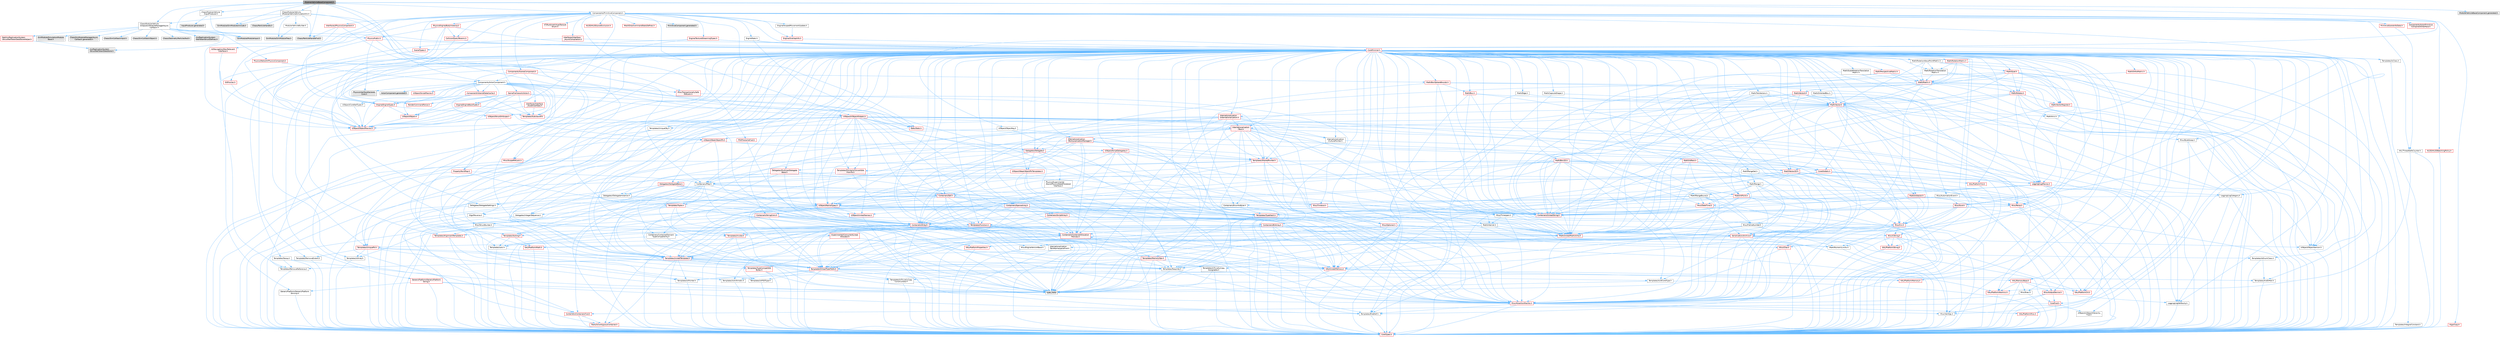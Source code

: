 digraph "ModularVehicleBaseComponent.h"
{
 // INTERACTIVE_SVG=YES
 // LATEX_PDF_SIZE
  bgcolor="transparent";
  edge [fontname=Helvetica,fontsize=10,labelfontname=Helvetica,labelfontsize=10];
  node [fontname=Helvetica,fontsize=10,shape=box,height=0.2,width=0.4];
  Node1 [id="Node000001",label="ModularVehicleBaseComponent.h",height=0.2,width=0.4,color="gray40", fillcolor="grey60", style="filled", fontcolor="black",tooltip=" "];
  Node1 -> Node2 [id="edge1_Node000001_Node000002",color="steelblue1",style="solid",tooltip=" "];
  Node2 [id="Node000002",label="ChaosModularVehicle\l/ChaosSimModuleManagerAsync\lCallback.h",height=0.2,width=0.4,color="grey40", fillcolor="white", style="filled",URL="$d7/dd0/ChaosSimModuleManagerAsyncCallback_8h.html",tooltip=" "];
  Node2 -> Node3 [id="edge2_Node000002_Node000003",color="steelblue1",style="solid",tooltip=" "];
  Node3 [id="Node000003",label="CoreMinimal.h",height=0.2,width=0.4,color="red", fillcolor="#FFF0F0", style="filled",URL="$d7/d67/CoreMinimal_8h.html",tooltip=" "];
  Node3 -> Node4 [id="edge3_Node000003_Node000004",color="steelblue1",style="solid",tooltip=" "];
  Node4 [id="Node000004",label="CoreTypes.h",height=0.2,width=0.4,color="red", fillcolor="#FFF0F0", style="filled",URL="$dc/dec/CoreTypes_8h.html",tooltip=" "];
  Node3 -> Node18 [id="edge4_Node000003_Node000018",color="steelblue1",style="solid",tooltip=" "];
  Node18 [id="Node000018",label="CoreFwd.h",height=0.2,width=0.4,color="red", fillcolor="#FFF0F0", style="filled",URL="$d1/d1e/CoreFwd_8h.html",tooltip=" "];
  Node18 -> Node4 [id="edge5_Node000018_Node000004",color="steelblue1",style="solid",tooltip=" "];
  Node18 -> Node19 [id="edge6_Node000018_Node000019",color="steelblue1",style="solid",tooltip=" "];
  Node19 [id="Node000019",label="Containers/ContainersFwd.h",height=0.2,width=0.4,color="red", fillcolor="#FFF0F0", style="filled",URL="$d4/d0a/ContainersFwd_8h.html",tooltip=" "];
  Node19 -> Node4 [id="edge7_Node000019_Node000004",color="steelblue1",style="solid",tooltip=" "];
  Node19 -> Node20 [id="edge8_Node000019_Node000020",color="steelblue1",style="solid",tooltip=" "];
  Node20 [id="Node000020",label="Traits/IsContiguousContainer.h",height=0.2,width=0.4,color="red", fillcolor="#FFF0F0", style="filled",URL="$d5/d3c/IsContiguousContainer_8h.html",tooltip=" "];
  Node20 -> Node4 [id="edge9_Node000020_Node000004",color="steelblue1",style="solid",tooltip=" "];
  Node18 -> Node24 [id="edge10_Node000018_Node000024",color="steelblue1",style="solid",tooltip=" "];
  Node24 [id="Node000024",label="UObject/UObjectHierarchy\lFwd.h",height=0.2,width=0.4,color="grey40", fillcolor="white", style="filled",URL="$d3/d13/UObjectHierarchyFwd_8h.html",tooltip=" "];
  Node3 -> Node24 [id="edge11_Node000003_Node000024",color="steelblue1",style="solid",tooltip=" "];
  Node3 -> Node19 [id="edge12_Node000003_Node000019",color="steelblue1",style="solid",tooltip=" "];
  Node3 -> Node25 [id="edge13_Node000003_Node000025",color="steelblue1",style="solid",tooltip=" "];
  Node25 [id="Node000025",label="Misc/VarArgs.h",height=0.2,width=0.4,color="grey40", fillcolor="white", style="filled",URL="$d5/d6f/VarArgs_8h.html",tooltip=" "];
  Node25 -> Node4 [id="edge14_Node000025_Node000004",color="steelblue1",style="solid",tooltip=" "];
  Node3 -> Node26 [id="edge15_Node000003_Node000026",color="steelblue1",style="solid",tooltip=" "];
  Node26 [id="Node000026",label="Logging/LogVerbosity.h",height=0.2,width=0.4,color="grey40", fillcolor="white", style="filled",URL="$d2/d8f/LogVerbosity_8h.html",tooltip=" "];
  Node26 -> Node4 [id="edge16_Node000026_Node000004",color="steelblue1",style="solid",tooltip=" "];
  Node3 -> Node27 [id="edge17_Node000003_Node000027",color="steelblue1",style="solid",tooltip=" "];
  Node27 [id="Node000027",label="Misc/OutputDevice.h",height=0.2,width=0.4,color="red", fillcolor="#FFF0F0", style="filled",URL="$d7/d32/OutputDevice_8h.html",tooltip=" "];
  Node27 -> Node18 [id="edge18_Node000027_Node000018",color="steelblue1",style="solid",tooltip=" "];
  Node27 -> Node4 [id="edge19_Node000027_Node000004",color="steelblue1",style="solid",tooltip=" "];
  Node27 -> Node26 [id="edge20_Node000027_Node000026",color="steelblue1",style="solid",tooltip=" "];
  Node27 -> Node25 [id="edge21_Node000027_Node000025",color="steelblue1",style="solid",tooltip=" "];
  Node3 -> Node33 [id="edge22_Node000003_Node000033",color="steelblue1",style="solid",tooltip=" "];
  Node33 [id="Node000033",label="HAL/PlatformCrt.h",height=0.2,width=0.4,color="red", fillcolor="#FFF0F0", style="filled",URL="$d8/d75/PlatformCrt_8h.html",tooltip=" "];
  Node3 -> Node43 [id="edge23_Node000003_Node000043",color="steelblue1",style="solid",tooltip=" "];
  Node43 [id="Node000043",label="HAL/PlatformMisc.h",height=0.2,width=0.4,color="red", fillcolor="#FFF0F0", style="filled",URL="$d0/df5/PlatformMisc_8h.html",tooltip=" "];
  Node43 -> Node4 [id="edge24_Node000043_Node000004",color="steelblue1",style="solid",tooltip=" "];
  Node3 -> Node62 [id="edge25_Node000003_Node000062",color="steelblue1",style="solid",tooltip=" "];
  Node62 [id="Node000062",label="Misc/AssertionMacros.h",height=0.2,width=0.4,color="red", fillcolor="#FFF0F0", style="filled",URL="$d0/dfa/AssertionMacros_8h.html",tooltip=" "];
  Node62 -> Node4 [id="edge26_Node000062_Node000004",color="steelblue1",style="solid",tooltip=" "];
  Node62 -> Node43 [id="edge27_Node000062_Node000043",color="steelblue1",style="solid",tooltip=" "];
  Node62 -> Node63 [id="edge28_Node000062_Node000063",color="steelblue1",style="solid",tooltip=" "];
  Node63 [id="Node000063",label="Templates/EnableIf.h",height=0.2,width=0.4,color="grey40", fillcolor="white", style="filled",URL="$d7/d60/EnableIf_8h.html",tooltip=" "];
  Node63 -> Node4 [id="edge29_Node000063_Node000004",color="steelblue1",style="solid",tooltip=" "];
  Node62 -> Node25 [id="edge30_Node000062_Node000025",color="steelblue1",style="solid",tooltip=" "];
  Node3 -> Node71 [id="edge31_Node000003_Node000071",color="steelblue1",style="solid",tooltip=" "];
  Node71 [id="Node000071",label="Templates/IsPointer.h",height=0.2,width=0.4,color="grey40", fillcolor="white", style="filled",URL="$d7/d05/IsPointer_8h.html",tooltip=" "];
  Node71 -> Node4 [id="edge32_Node000071_Node000004",color="steelblue1",style="solid",tooltip=" "];
  Node3 -> Node72 [id="edge33_Node000003_Node000072",color="steelblue1",style="solid",tooltip=" "];
  Node72 [id="Node000072",label="HAL/PlatformMemory.h",height=0.2,width=0.4,color="red", fillcolor="#FFF0F0", style="filled",URL="$de/d68/PlatformMemory_8h.html",tooltip=" "];
  Node72 -> Node4 [id="edge34_Node000072_Node000004",color="steelblue1",style="solid",tooltip=" "];
  Node3 -> Node55 [id="edge35_Node000003_Node000055",color="steelblue1",style="solid",tooltip=" "];
  Node55 [id="Node000055",label="HAL/PlatformAtomics.h",height=0.2,width=0.4,color="red", fillcolor="#FFF0F0", style="filled",URL="$d3/d36/PlatformAtomics_8h.html",tooltip=" "];
  Node55 -> Node4 [id="edge36_Node000055_Node000004",color="steelblue1",style="solid",tooltip=" "];
  Node3 -> Node77 [id="edge37_Node000003_Node000077",color="steelblue1",style="solid",tooltip=" "];
  Node77 [id="Node000077",label="Misc/Exec.h",height=0.2,width=0.4,color="grey40", fillcolor="white", style="filled",URL="$de/ddb/Exec_8h.html",tooltip=" "];
  Node77 -> Node4 [id="edge38_Node000077_Node000004",color="steelblue1",style="solid",tooltip=" "];
  Node77 -> Node62 [id="edge39_Node000077_Node000062",color="steelblue1",style="solid",tooltip=" "];
  Node3 -> Node78 [id="edge40_Node000003_Node000078",color="steelblue1",style="solid",tooltip=" "];
  Node78 [id="Node000078",label="HAL/MemoryBase.h",height=0.2,width=0.4,color="red", fillcolor="#FFF0F0", style="filled",URL="$d6/d9f/MemoryBase_8h.html",tooltip=" "];
  Node78 -> Node4 [id="edge41_Node000078_Node000004",color="steelblue1",style="solid",tooltip=" "];
  Node78 -> Node55 [id="edge42_Node000078_Node000055",color="steelblue1",style="solid",tooltip=" "];
  Node78 -> Node33 [id="edge43_Node000078_Node000033",color="steelblue1",style="solid",tooltip=" "];
  Node78 -> Node77 [id="edge44_Node000078_Node000077",color="steelblue1",style="solid",tooltip=" "];
  Node78 -> Node27 [id="edge45_Node000078_Node000027",color="steelblue1",style="solid",tooltip=" "];
  Node3 -> Node88 [id="edge46_Node000003_Node000088",color="steelblue1",style="solid",tooltip=" "];
  Node88 [id="Node000088",label="HAL/UnrealMemory.h",height=0.2,width=0.4,color="red", fillcolor="#FFF0F0", style="filled",URL="$d9/d96/UnrealMemory_8h.html",tooltip=" "];
  Node88 -> Node4 [id="edge47_Node000088_Node000004",color="steelblue1",style="solid",tooltip=" "];
  Node88 -> Node78 [id="edge48_Node000088_Node000078",color="steelblue1",style="solid",tooltip=" "];
  Node88 -> Node72 [id="edge49_Node000088_Node000072",color="steelblue1",style="solid",tooltip=" "];
  Node88 -> Node71 [id="edge50_Node000088_Node000071",color="steelblue1",style="solid",tooltip=" "];
  Node3 -> Node90 [id="edge51_Node000003_Node000090",color="steelblue1",style="solid",tooltip=" "];
  Node90 [id="Node000090",label="Templates/IsArithmetic.h",height=0.2,width=0.4,color="grey40", fillcolor="white", style="filled",URL="$d2/d5d/IsArithmetic_8h.html",tooltip=" "];
  Node90 -> Node4 [id="edge52_Node000090_Node000004",color="steelblue1",style="solid",tooltip=" "];
  Node3 -> Node84 [id="edge53_Node000003_Node000084",color="steelblue1",style="solid",tooltip=" "];
  Node84 [id="Node000084",label="Templates/AndOrNot.h",height=0.2,width=0.4,color="grey40", fillcolor="white", style="filled",URL="$db/d0a/AndOrNot_8h.html",tooltip=" "];
  Node84 -> Node4 [id="edge54_Node000084_Node000004",color="steelblue1",style="solid",tooltip=" "];
  Node3 -> Node91 [id="edge55_Node000003_Node000091",color="steelblue1",style="solid",tooltip=" "];
  Node91 [id="Node000091",label="Templates/IsPODType.h",height=0.2,width=0.4,color="grey40", fillcolor="white", style="filled",URL="$d7/db1/IsPODType_8h.html",tooltip=" "];
  Node91 -> Node4 [id="edge56_Node000091_Node000004",color="steelblue1",style="solid",tooltip=" "];
  Node3 -> Node92 [id="edge57_Node000003_Node000092",color="steelblue1",style="solid",tooltip=" "];
  Node92 [id="Node000092",label="Templates/IsUECoreType.h",height=0.2,width=0.4,color="grey40", fillcolor="white", style="filled",URL="$d1/db8/IsUECoreType_8h.html",tooltip=" "];
  Node92 -> Node4 [id="edge58_Node000092_Node000004",color="steelblue1",style="solid",tooltip=" "];
  Node92 -> Node8 [id="edge59_Node000092_Node000008",color="steelblue1",style="solid",tooltip=" "];
  Node8 [id="Node000008",label="type_traits",height=0.2,width=0.4,color="grey60", fillcolor="#E0E0E0", style="filled",tooltip=" "];
  Node3 -> Node85 [id="edge60_Node000003_Node000085",color="steelblue1",style="solid",tooltip=" "];
  Node85 [id="Node000085",label="Templates/IsTriviallyCopy\lConstructible.h",height=0.2,width=0.4,color="grey40", fillcolor="white", style="filled",URL="$d3/d78/IsTriviallyCopyConstructible_8h.html",tooltip=" "];
  Node85 -> Node4 [id="edge61_Node000085_Node000004",color="steelblue1",style="solid",tooltip=" "];
  Node85 -> Node8 [id="edge62_Node000085_Node000008",color="steelblue1",style="solid",tooltip=" "];
  Node3 -> Node93 [id="edge63_Node000003_Node000093",color="steelblue1",style="solid",tooltip=" "];
  Node93 [id="Node000093",label="Templates/UnrealTypeTraits.h",height=0.2,width=0.4,color="red", fillcolor="#FFF0F0", style="filled",URL="$d2/d2d/UnrealTypeTraits_8h.html",tooltip=" "];
  Node93 -> Node4 [id="edge64_Node000093_Node000004",color="steelblue1",style="solid",tooltip=" "];
  Node93 -> Node71 [id="edge65_Node000093_Node000071",color="steelblue1",style="solid",tooltip=" "];
  Node93 -> Node62 [id="edge66_Node000093_Node000062",color="steelblue1",style="solid",tooltip=" "];
  Node93 -> Node84 [id="edge67_Node000093_Node000084",color="steelblue1",style="solid",tooltip=" "];
  Node93 -> Node63 [id="edge68_Node000093_Node000063",color="steelblue1",style="solid",tooltip=" "];
  Node93 -> Node90 [id="edge69_Node000093_Node000090",color="steelblue1",style="solid",tooltip=" "];
  Node93 -> Node91 [id="edge70_Node000093_Node000091",color="steelblue1",style="solid",tooltip=" "];
  Node93 -> Node92 [id="edge71_Node000093_Node000092",color="steelblue1",style="solid",tooltip=" "];
  Node93 -> Node85 [id="edge72_Node000093_Node000085",color="steelblue1",style="solid",tooltip=" "];
  Node3 -> Node63 [id="edge73_Node000003_Node000063",color="steelblue1",style="solid",tooltip=" "];
  Node3 -> Node95 [id="edge74_Node000003_Node000095",color="steelblue1",style="solid",tooltip=" "];
  Node95 [id="Node000095",label="Templates/RemoveReference.h",height=0.2,width=0.4,color="grey40", fillcolor="white", style="filled",URL="$da/dbe/RemoveReference_8h.html",tooltip=" "];
  Node95 -> Node4 [id="edge75_Node000095_Node000004",color="steelblue1",style="solid",tooltip=" "];
  Node3 -> Node96 [id="edge76_Node000003_Node000096",color="steelblue1",style="solid",tooltip=" "];
  Node96 [id="Node000096",label="Templates/IntegralConstant.h",height=0.2,width=0.4,color="grey40", fillcolor="white", style="filled",URL="$db/d1b/IntegralConstant_8h.html",tooltip=" "];
  Node96 -> Node4 [id="edge77_Node000096_Node000004",color="steelblue1",style="solid",tooltip=" "];
  Node3 -> Node97 [id="edge78_Node000003_Node000097",color="steelblue1",style="solid",tooltip=" "];
  Node97 [id="Node000097",label="Templates/IsClass.h",height=0.2,width=0.4,color="grey40", fillcolor="white", style="filled",URL="$db/dcb/IsClass_8h.html",tooltip=" "];
  Node97 -> Node4 [id="edge79_Node000097_Node000004",color="steelblue1",style="solid",tooltip=" "];
  Node3 -> Node98 [id="edge80_Node000003_Node000098",color="steelblue1",style="solid",tooltip=" "];
  Node98 [id="Node000098",label="Templates/TypeCompatible\lBytes.h",height=0.2,width=0.4,color="red", fillcolor="#FFF0F0", style="filled",URL="$df/d0a/TypeCompatibleBytes_8h.html",tooltip=" "];
  Node98 -> Node4 [id="edge81_Node000098_Node000004",color="steelblue1",style="solid",tooltip=" "];
  Node98 -> Node8 [id="edge82_Node000098_Node000008",color="steelblue1",style="solid",tooltip=" "];
  Node3 -> Node20 [id="edge83_Node000003_Node000020",color="steelblue1",style="solid",tooltip=" "];
  Node3 -> Node99 [id="edge84_Node000003_Node000099",color="steelblue1",style="solid",tooltip=" "];
  Node99 [id="Node000099",label="Templates/UnrealTemplate.h",height=0.2,width=0.4,color="red", fillcolor="#FFF0F0", style="filled",URL="$d4/d24/UnrealTemplate_8h.html",tooltip=" "];
  Node99 -> Node4 [id="edge85_Node000099_Node000004",color="steelblue1",style="solid",tooltip=" "];
  Node99 -> Node71 [id="edge86_Node000099_Node000071",color="steelblue1",style="solid",tooltip=" "];
  Node99 -> Node88 [id="edge87_Node000099_Node000088",color="steelblue1",style="solid",tooltip=" "];
  Node99 -> Node93 [id="edge88_Node000099_Node000093",color="steelblue1",style="solid",tooltip=" "];
  Node99 -> Node95 [id="edge89_Node000099_Node000095",color="steelblue1",style="solid",tooltip=" "];
  Node99 -> Node65 [id="edge90_Node000099_Node000065",color="steelblue1",style="solid",tooltip=" "];
  Node65 [id="Node000065",label="Templates/Requires.h",height=0.2,width=0.4,color="grey40", fillcolor="white", style="filled",URL="$dc/d96/Requires_8h.html",tooltip=" "];
  Node65 -> Node63 [id="edge91_Node000065_Node000063",color="steelblue1",style="solid",tooltip=" "];
  Node65 -> Node8 [id="edge92_Node000065_Node000008",color="steelblue1",style="solid",tooltip=" "];
  Node99 -> Node98 [id="edge93_Node000099_Node000098",color="steelblue1",style="solid",tooltip=" "];
  Node99 -> Node20 [id="edge94_Node000099_Node000020",color="steelblue1",style="solid",tooltip=" "];
  Node99 -> Node8 [id="edge95_Node000099_Node000008",color="steelblue1",style="solid",tooltip=" "];
  Node3 -> Node48 [id="edge96_Node000003_Node000048",color="steelblue1",style="solid",tooltip=" "];
  Node48 [id="Node000048",label="Math/NumericLimits.h",height=0.2,width=0.4,color="grey40", fillcolor="white", style="filled",URL="$df/d1b/NumericLimits_8h.html",tooltip=" "];
  Node48 -> Node4 [id="edge97_Node000048_Node000004",color="steelblue1",style="solid",tooltip=" "];
  Node3 -> Node103 [id="edge98_Node000003_Node000103",color="steelblue1",style="solid",tooltip=" "];
  Node103 [id="Node000103",label="HAL/PlatformMath.h",height=0.2,width=0.4,color="red", fillcolor="#FFF0F0", style="filled",URL="$dc/d53/PlatformMath_8h.html",tooltip=" "];
  Node103 -> Node4 [id="edge99_Node000103_Node000004",color="steelblue1",style="solid",tooltip=" "];
  Node3 -> Node86 [id="edge100_Node000003_Node000086",color="steelblue1",style="solid",tooltip=" "];
  Node86 [id="Node000086",label="Templates/IsTriviallyCopy\lAssignable.h",height=0.2,width=0.4,color="grey40", fillcolor="white", style="filled",URL="$d2/df2/IsTriviallyCopyAssignable_8h.html",tooltip=" "];
  Node86 -> Node4 [id="edge101_Node000086_Node000004",color="steelblue1",style="solid",tooltip=" "];
  Node86 -> Node8 [id="edge102_Node000086_Node000008",color="steelblue1",style="solid",tooltip=" "];
  Node3 -> Node111 [id="edge103_Node000003_Node000111",color="steelblue1",style="solid",tooltip=" "];
  Node111 [id="Node000111",label="Templates/MemoryOps.h",height=0.2,width=0.4,color="red", fillcolor="#FFF0F0", style="filled",URL="$db/dea/MemoryOps_8h.html",tooltip=" "];
  Node111 -> Node4 [id="edge104_Node000111_Node000004",color="steelblue1",style="solid",tooltip=" "];
  Node111 -> Node88 [id="edge105_Node000111_Node000088",color="steelblue1",style="solid",tooltip=" "];
  Node111 -> Node86 [id="edge106_Node000111_Node000086",color="steelblue1",style="solid",tooltip=" "];
  Node111 -> Node85 [id="edge107_Node000111_Node000085",color="steelblue1",style="solid",tooltip=" "];
  Node111 -> Node65 [id="edge108_Node000111_Node000065",color="steelblue1",style="solid",tooltip=" "];
  Node111 -> Node93 [id="edge109_Node000111_Node000093",color="steelblue1",style="solid",tooltip=" "];
  Node111 -> Node8 [id="edge110_Node000111_Node000008",color="steelblue1",style="solid",tooltip=" "];
  Node3 -> Node112 [id="edge111_Node000003_Node000112",color="steelblue1",style="solid",tooltip=" "];
  Node112 [id="Node000112",label="Containers/ContainerAllocation\lPolicies.h",height=0.2,width=0.4,color="red", fillcolor="#FFF0F0", style="filled",URL="$d7/dff/ContainerAllocationPolicies_8h.html",tooltip=" "];
  Node112 -> Node4 [id="edge112_Node000112_Node000004",color="steelblue1",style="solid",tooltip=" "];
  Node112 -> Node112 [id="edge113_Node000112_Node000112",color="steelblue1",style="solid",tooltip=" "];
  Node112 -> Node103 [id="edge114_Node000112_Node000103",color="steelblue1",style="solid",tooltip=" "];
  Node112 -> Node88 [id="edge115_Node000112_Node000088",color="steelblue1",style="solid",tooltip=" "];
  Node112 -> Node48 [id="edge116_Node000112_Node000048",color="steelblue1",style="solid",tooltip=" "];
  Node112 -> Node62 [id="edge117_Node000112_Node000062",color="steelblue1",style="solid",tooltip=" "];
  Node112 -> Node111 [id="edge118_Node000112_Node000111",color="steelblue1",style="solid",tooltip=" "];
  Node112 -> Node98 [id="edge119_Node000112_Node000098",color="steelblue1",style="solid",tooltip=" "];
  Node112 -> Node8 [id="edge120_Node000112_Node000008",color="steelblue1",style="solid",tooltip=" "];
  Node3 -> Node115 [id="edge121_Node000003_Node000115",color="steelblue1",style="solid",tooltip=" "];
  Node115 [id="Node000115",label="Templates/IsEnumClass.h",height=0.2,width=0.4,color="grey40", fillcolor="white", style="filled",URL="$d7/d15/IsEnumClass_8h.html",tooltip=" "];
  Node115 -> Node4 [id="edge122_Node000115_Node000004",color="steelblue1",style="solid",tooltip=" "];
  Node115 -> Node84 [id="edge123_Node000115_Node000084",color="steelblue1",style="solid",tooltip=" "];
  Node3 -> Node116 [id="edge124_Node000003_Node000116",color="steelblue1",style="solid",tooltip=" "];
  Node116 [id="Node000116",label="HAL/PlatformProperties.h",height=0.2,width=0.4,color="red", fillcolor="#FFF0F0", style="filled",URL="$d9/db0/PlatformProperties_8h.html",tooltip=" "];
  Node116 -> Node4 [id="edge125_Node000116_Node000004",color="steelblue1",style="solid",tooltip=" "];
  Node3 -> Node119 [id="edge126_Node000003_Node000119",color="steelblue1",style="solid",tooltip=" "];
  Node119 [id="Node000119",label="Misc/EngineVersionBase.h",height=0.2,width=0.4,color="grey40", fillcolor="white", style="filled",URL="$d5/d2b/EngineVersionBase_8h.html",tooltip=" "];
  Node119 -> Node4 [id="edge127_Node000119_Node000004",color="steelblue1",style="solid",tooltip=" "];
  Node3 -> Node120 [id="edge128_Node000003_Node000120",color="steelblue1",style="solid",tooltip=" "];
  Node120 [id="Node000120",label="Internationalization\l/TextNamespaceFwd.h",height=0.2,width=0.4,color="grey40", fillcolor="white", style="filled",URL="$d8/d97/TextNamespaceFwd_8h.html",tooltip=" "];
  Node120 -> Node4 [id="edge129_Node000120_Node000004",color="steelblue1",style="solid",tooltip=" "];
  Node3 -> Node121 [id="edge130_Node000003_Node000121",color="steelblue1",style="solid",tooltip=" "];
  Node121 [id="Node000121",label="Serialization/Archive.h",height=0.2,width=0.4,color="red", fillcolor="#FFF0F0", style="filled",URL="$d7/d3b/Archive_8h.html",tooltip=" "];
  Node121 -> Node18 [id="edge131_Node000121_Node000018",color="steelblue1",style="solid",tooltip=" "];
  Node121 -> Node4 [id="edge132_Node000121_Node000004",color="steelblue1",style="solid",tooltip=" "];
  Node121 -> Node116 [id="edge133_Node000121_Node000116",color="steelblue1",style="solid",tooltip=" "];
  Node121 -> Node120 [id="edge134_Node000121_Node000120",color="steelblue1",style="solid",tooltip=" "];
  Node121 -> Node62 [id="edge135_Node000121_Node000062",color="steelblue1",style="solid",tooltip=" "];
  Node121 -> Node119 [id="edge136_Node000121_Node000119",color="steelblue1",style="solid",tooltip=" "];
  Node121 -> Node25 [id="edge137_Node000121_Node000025",color="steelblue1",style="solid",tooltip=" "];
  Node121 -> Node63 [id="edge138_Node000121_Node000063",color="steelblue1",style="solid",tooltip=" "];
  Node121 -> Node115 [id="edge139_Node000121_Node000115",color="steelblue1",style="solid",tooltip=" "];
  Node121 -> Node99 [id="edge140_Node000121_Node000099",color="steelblue1",style="solid",tooltip=" "];
  Node121 -> Node124 [id="edge141_Node000121_Node000124",color="steelblue1",style="solid",tooltip=" "];
  Node124 [id="Node000124",label="UObject/ObjectVersion.h",height=0.2,width=0.4,color="grey40", fillcolor="white", style="filled",URL="$da/d63/ObjectVersion_8h.html",tooltip=" "];
  Node124 -> Node4 [id="edge142_Node000124_Node000004",color="steelblue1",style="solid",tooltip=" "];
  Node3 -> Node125 [id="edge143_Node000003_Node000125",color="steelblue1",style="solid",tooltip=" "];
  Node125 [id="Node000125",label="Templates/Less.h",height=0.2,width=0.4,color="grey40", fillcolor="white", style="filled",URL="$de/dc8/Less_8h.html",tooltip=" "];
  Node125 -> Node4 [id="edge144_Node000125_Node000004",color="steelblue1",style="solid",tooltip=" "];
  Node125 -> Node99 [id="edge145_Node000125_Node000099",color="steelblue1",style="solid",tooltip=" "];
  Node3 -> Node126 [id="edge146_Node000003_Node000126",color="steelblue1",style="solid",tooltip=" "];
  Node126 [id="Node000126",label="Templates/Sorting.h",height=0.2,width=0.4,color="red", fillcolor="#FFF0F0", style="filled",URL="$d3/d9e/Sorting_8h.html",tooltip=" "];
  Node126 -> Node4 [id="edge147_Node000126_Node000004",color="steelblue1",style="solid",tooltip=" "];
  Node126 -> Node103 [id="edge148_Node000126_Node000103",color="steelblue1",style="solid",tooltip=" "];
  Node126 -> Node125 [id="edge149_Node000126_Node000125",color="steelblue1",style="solid",tooltip=" "];
  Node3 -> Node137 [id="edge150_Node000003_Node000137",color="steelblue1",style="solid",tooltip=" "];
  Node137 [id="Node000137",label="Misc/Char.h",height=0.2,width=0.4,color="red", fillcolor="#FFF0F0", style="filled",URL="$d0/d58/Char_8h.html",tooltip=" "];
  Node137 -> Node4 [id="edge151_Node000137_Node000004",color="steelblue1",style="solid",tooltip=" "];
  Node137 -> Node8 [id="edge152_Node000137_Node000008",color="steelblue1",style="solid",tooltip=" "];
  Node3 -> Node140 [id="edge153_Node000003_Node000140",color="steelblue1",style="solid",tooltip=" "];
  Node140 [id="Node000140",label="GenericPlatform/GenericPlatform\lStricmp.h",height=0.2,width=0.4,color="grey40", fillcolor="white", style="filled",URL="$d2/d86/GenericPlatformStricmp_8h.html",tooltip=" "];
  Node140 -> Node4 [id="edge154_Node000140_Node000004",color="steelblue1",style="solid",tooltip=" "];
  Node3 -> Node141 [id="edge155_Node000003_Node000141",color="steelblue1",style="solid",tooltip=" "];
  Node141 [id="Node000141",label="GenericPlatform/GenericPlatform\lString.h",height=0.2,width=0.4,color="red", fillcolor="#FFF0F0", style="filled",URL="$dd/d20/GenericPlatformString_8h.html",tooltip=" "];
  Node141 -> Node4 [id="edge156_Node000141_Node000004",color="steelblue1",style="solid",tooltip=" "];
  Node141 -> Node140 [id="edge157_Node000141_Node000140",color="steelblue1",style="solid",tooltip=" "];
  Node141 -> Node63 [id="edge158_Node000141_Node000063",color="steelblue1",style="solid",tooltip=" "];
  Node141 -> Node8 [id="edge159_Node000141_Node000008",color="steelblue1",style="solid",tooltip=" "];
  Node3 -> Node74 [id="edge160_Node000003_Node000074",color="steelblue1",style="solid",tooltip=" "];
  Node74 [id="Node000074",label="HAL/PlatformString.h",height=0.2,width=0.4,color="red", fillcolor="#FFF0F0", style="filled",URL="$db/db5/PlatformString_8h.html",tooltip=" "];
  Node74 -> Node4 [id="edge161_Node000074_Node000004",color="steelblue1",style="solid",tooltip=" "];
  Node3 -> Node144 [id="edge162_Node000003_Node000144",color="steelblue1",style="solid",tooltip=" "];
  Node144 [id="Node000144",label="Misc/CString.h",height=0.2,width=0.4,color="red", fillcolor="#FFF0F0", style="filled",URL="$d2/d49/CString_8h.html",tooltip=" "];
  Node144 -> Node4 [id="edge163_Node000144_Node000004",color="steelblue1",style="solid",tooltip=" "];
  Node144 -> Node33 [id="edge164_Node000144_Node000033",color="steelblue1",style="solid",tooltip=" "];
  Node144 -> Node74 [id="edge165_Node000144_Node000074",color="steelblue1",style="solid",tooltip=" "];
  Node144 -> Node62 [id="edge166_Node000144_Node000062",color="steelblue1",style="solid",tooltip=" "];
  Node144 -> Node137 [id="edge167_Node000144_Node000137",color="steelblue1",style="solid",tooltip=" "];
  Node144 -> Node25 [id="edge168_Node000144_Node000025",color="steelblue1",style="solid",tooltip=" "];
  Node3 -> Node145 [id="edge169_Node000003_Node000145",color="steelblue1",style="solid",tooltip=" "];
  Node145 [id="Node000145",label="Misc/Crc.h",height=0.2,width=0.4,color="red", fillcolor="#FFF0F0", style="filled",URL="$d4/dd2/Crc_8h.html",tooltip=" "];
  Node145 -> Node4 [id="edge170_Node000145_Node000004",color="steelblue1",style="solid",tooltip=" "];
  Node145 -> Node74 [id="edge171_Node000145_Node000074",color="steelblue1",style="solid",tooltip=" "];
  Node145 -> Node62 [id="edge172_Node000145_Node000062",color="steelblue1",style="solid",tooltip=" "];
  Node145 -> Node144 [id="edge173_Node000145_Node000144",color="steelblue1",style="solid",tooltip=" "];
  Node145 -> Node137 [id="edge174_Node000145_Node000137",color="steelblue1",style="solid",tooltip=" "];
  Node145 -> Node93 [id="edge175_Node000145_Node000093",color="steelblue1",style="solid",tooltip=" "];
  Node3 -> Node136 [id="edge176_Node000003_Node000136",color="steelblue1",style="solid",tooltip=" "];
  Node136 [id="Node000136",label="Math/UnrealMathUtility.h",height=0.2,width=0.4,color="red", fillcolor="#FFF0F0", style="filled",URL="$db/db8/UnrealMathUtility_8h.html",tooltip=" "];
  Node136 -> Node4 [id="edge177_Node000136_Node000004",color="steelblue1",style="solid",tooltip=" "];
  Node136 -> Node62 [id="edge178_Node000136_Node000062",color="steelblue1",style="solid",tooltip=" "];
  Node136 -> Node103 [id="edge179_Node000136_Node000103",color="steelblue1",style="solid",tooltip=" "];
  Node136 -> Node65 [id="edge180_Node000136_Node000065",color="steelblue1",style="solid",tooltip=" "];
  Node3 -> Node146 [id="edge181_Node000003_Node000146",color="steelblue1",style="solid",tooltip=" "];
  Node146 [id="Node000146",label="Containers/UnrealString.h",height=0.2,width=0.4,color="red", fillcolor="#FFF0F0", style="filled",URL="$d5/dba/UnrealString_8h.html",tooltip=" "];
  Node3 -> Node150 [id="edge182_Node000003_Node000150",color="steelblue1",style="solid",tooltip=" "];
  Node150 [id="Node000150",label="Containers/Array.h",height=0.2,width=0.4,color="red", fillcolor="#FFF0F0", style="filled",URL="$df/dd0/Array_8h.html",tooltip=" "];
  Node150 -> Node4 [id="edge183_Node000150_Node000004",color="steelblue1",style="solid",tooltip=" "];
  Node150 -> Node62 [id="edge184_Node000150_Node000062",color="steelblue1",style="solid",tooltip=" "];
  Node150 -> Node88 [id="edge185_Node000150_Node000088",color="steelblue1",style="solid",tooltip=" "];
  Node150 -> Node93 [id="edge186_Node000150_Node000093",color="steelblue1",style="solid",tooltip=" "];
  Node150 -> Node99 [id="edge187_Node000150_Node000099",color="steelblue1",style="solid",tooltip=" "];
  Node150 -> Node112 [id="edge188_Node000150_Node000112",color="steelblue1",style="solid",tooltip=" "];
  Node150 -> Node156 [id="edge189_Node000150_Node000156",color="steelblue1",style="solid",tooltip=" "];
  Node156 [id="Node000156",label="Containers/ContainerElement\lTypeCompatibility.h",height=0.2,width=0.4,color="grey40", fillcolor="white", style="filled",URL="$df/ddf/ContainerElementTypeCompatibility_8h.html",tooltip=" "];
  Node156 -> Node4 [id="edge190_Node000156_Node000004",color="steelblue1",style="solid",tooltip=" "];
  Node156 -> Node93 [id="edge191_Node000156_Node000093",color="steelblue1",style="solid",tooltip=" "];
  Node150 -> Node121 [id="edge192_Node000150_Node000121",color="steelblue1",style="solid",tooltip=" "];
  Node150 -> Node129 [id="edge193_Node000150_Node000129",color="steelblue1",style="solid",tooltip=" "];
  Node129 [id="Node000129",label="Templates/Invoke.h",height=0.2,width=0.4,color="red", fillcolor="#FFF0F0", style="filled",URL="$d7/deb/Invoke_8h.html",tooltip=" "];
  Node129 -> Node4 [id="edge194_Node000129_Node000004",color="steelblue1",style="solid",tooltip=" "];
  Node129 -> Node99 [id="edge195_Node000129_Node000099",color="steelblue1",style="solid",tooltip=" "];
  Node129 -> Node8 [id="edge196_Node000129_Node000008",color="steelblue1",style="solid",tooltip=" "];
  Node150 -> Node125 [id="edge197_Node000150_Node000125",color="steelblue1",style="solid",tooltip=" "];
  Node150 -> Node65 [id="edge198_Node000150_Node000065",color="steelblue1",style="solid",tooltip=" "];
  Node150 -> Node126 [id="edge199_Node000150_Node000126",color="steelblue1",style="solid",tooltip=" "];
  Node150 -> Node173 [id="edge200_Node000150_Node000173",color="steelblue1",style="solid",tooltip=" "];
  Node173 [id="Node000173",label="Templates/AlignmentTemplates.h",height=0.2,width=0.4,color="red", fillcolor="#FFF0F0", style="filled",URL="$dd/d32/AlignmentTemplates_8h.html",tooltip=" "];
  Node173 -> Node4 [id="edge201_Node000173_Node000004",color="steelblue1",style="solid",tooltip=" "];
  Node173 -> Node71 [id="edge202_Node000173_Node000071",color="steelblue1",style="solid",tooltip=" "];
  Node150 -> Node8 [id="edge203_Node000150_Node000008",color="steelblue1",style="solid",tooltip=" "];
  Node3 -> Node174 [id="edge204_Node000003_Node000174",color="steelblue1",style="solid",tooltip=" "];
  Node174 [id="Node000174",label="Misc/FrameNumber.h",height=0.2,width=0.4,color="grey40", fillcolor="white", style="filled",URL="$dd/dbd/FrameNumber_8h.html",tooltip=" "];
  Node174 -> Node4 [id="edge205_Node000174_Node000004",color="steelblue1",style="solid",tooltip=" "];
  Node174 -> Node48 [id="edge206_Node000174_Node000048",color="steelblue1",style="solid",tooltip=" "];
  Node174 -> Node136 [id="edge207_Node000174_Node000136",color="steelblue1",style="solid",tooltip=" "];
  Node174 -> Node63 [id="edge208_Node000174_Node000063",color="steelblue1",style="solid",tooltip=" "];
  Node174 -> Node93 [id="edge209_Node000174_Node000093",color="steelblue1",style="solid",tooltip=" "];
  Node3 -> Node175 [id="edge210_Node000003_Node000175",color="steelblue1",style="solid",tooltip=" "];
  Node175 [id="Node000175",label="Misc/Timespan.h",height=0.2,width=0.4,color="grey40", fillcolor="white", style="filled",URL="$da/dd9/Timespan_8h.html",tooltip=" "];
  Node175 -> Node4 [id="edge211_Node000175_Node000004",color="steelblue1",style="solid",tooltip=" "];
  Node175 -> Node176 [id="edge212_Node000175_Node000176",color="steelblue1",style="solid",tooltip=" "];
  Node176 [id="Node000176",label="Math/Interval.h",height=0.2,width=0.4,color="grey40", fillcolor="white", style="filled",URL="$d1/d55/Interval_8h.html",tooltip=" "];
  Node176 -> Node4 [id="edge213_Node000176_Node000004",color="steelblue1",style="solid",tooltip=" "];
  Node176 -> Node90 [id="edge214_Node000176_Node000090",color="steelblue1",style="solid",tooltip=" "];
  Node176 -> Node93 [id="edge215_Node000176_Node000093",color="steelblue1",style="solid",tooltip=" "];
  Node176 -> Node48 [id="edge216_Node000176_Node000048",color="steelblue1",style="solid",tooltip=" "];
  Node176 -> Node136 [id="edge217_Node000176_Node000136",color="steelblue1",style="solid",tooltip=" "];
  Node175 -> Node136 [id="edge218_Node000175_Node000136",color="steelblue1",style="solid",tooltip=" "];
  Node175 -> Node62 [id="edge219_Node000175_Node000062",color="steelblue1",style="solid",tooltip=" "];
  Node3 -> Node177 [id="edge220_Node000003_Node000177",color="steelblue1",style="solid",tooltip=" "];
  Node177 [id="Node000177",label="Containers/StringConv.h",height=0.2,width=0.4,color="red", fillcolor="#FFF0F0", style="filled",URL="$d3/ddf/StringConv_8h.html",tooltip=" "];
  Node177 -> Node4 [id="edge221_Node000177_Node000004",color="steelblue1",style="solid",tooltip=" "];
  Node177 -> Node62 [id="edge222_Node000177_Node000062",color="steelblue1",style="solid",tooltip=" "];
  Node177 -> Node112 [id="edge223_Node000177_Node000112",color="steelblue1",style="solid",tooltip=" "];
  Node177 -> Node150 [id="edge224_Node000177_Node000150",color="steelblue1",style="solid",tooltip=" "];
  Node177 -> Node144 [id="edge225_Node000177_Node000144",color="steelblue1",style="solid",tooltip=" "];
  Node177 -> Node178 [id="edge226_Node000177_Node000178",color="steelblue1",style="solid",tooltip=" "];
  Node178 [id="Node000178",label="Templates/IsArray.h",height=0.2,width=0.4,color="grey40", fillcolor="white", style="filled",URL="$d8/d8d/IsArray_8h.html",tooltip=" "];
  Node178 -> Node4 [id="edge227_Node000178_Node000004",color="steelblue1",style="solid",tooltip=" "];
  Node177 -> Node99 [id="edge228_Node000177_Node000099",color="steelblue1",style="solid",tooltip=" "];
  Node177 -> Node93 [id="edge229_Node000177_Node000093",color="steelblue1",style="solid",tooltip=" "];
  Node177 -> Node20 [id="edge230_Node000177_Node000020",color="steelblue1",style="solid",tooltip=" "];
  Node177 -> Node8 [id="edge231_Node000177_Node000008",color="steelblue1",style="solid",tooltip=" "];
  Node3 -> Node179 [id="edge232_Node000003_Node000179",color="steelblue1",style="solid",tooltip=" "];
  Node179 [id="Node000179",label="UObject/UnrealNames.h",height=0.2,width=0.4,color="red", fillcolor="#FFF0F0", style="filled",URL="$d8/db1/UnrealNames_8h.html",tooltip=" "];
  Node179 -> Node4 [id="edge233_Node000179_Node000004",color="steelblue1",style="solid",tooltip=" "];
  Node3 -> Node181 [id="edge234_Node000003_Node000181",color="steelblue1",style="solid",tooltip=" "];
  Node181 [id="Node000181",label="UObject/NameTypes.h",height=0.2,width=0.4,color="red", fillcolor="#FFF0F0", style="filled",URL="$d6/d35/NameTypes_8h.html",tooltip=" "];
  Node181 -> Node4 [id="edge235_Node000181_Node000004",color="steelblue1",style="solid",tooltip=" "];
  Node181 -> Node62 [id="edge236_Node000181_Node000062",color="steelblue1",style="solid",tooltip=" "];
  Node181 -> Node88 [id="edge237_Node000181_Node000088",color="steelblue1",style="solid",tooltip=" "];
  Node181 -> Node93 [id="edge238_Node000181_Node000093",color="steelblue1",style="solid",tooltip=" "];
  Node181 -> Node99 [id="edge239_Node000181_Node000099",color="steelblue1",style="solid",tooltip=" "];
  Node181 -> Node146 [id="edge240_Node000181_Node000146",color="steelblue1",style="solid",tooltip=" "];
  Node181 -> Node177 [id="edge241_Node000181_Node000177",color="steelblue1",style="solid",tooltip=" "];
  Node181 -> Node179 [id="edge242_Node000181_Node000179",color="steelblue1",style="solid",tooltip=" "];
  Node3 -> Node189 [id="edge243_Node000003_Node000189",color="steelblue1",style="solid",tooltip=" "];
  Node189 [id="Node000189",label="Misc/Parse.h",height=0.2,width=0.4,color="red", fillcolor="#FFF0F0", style="filled",URL="$dc/d71/Parse_8h.html",tooltip=" "];
  Node189 -> Node146 [id="edge244_Node000189_Node000146",color="steelblue1",style="solid",tooltip=" "];
  Node189 -> Node4 [id="edge245_Node000189_Node000004",color="steelblue1",style="solid",tooltip=" "];
  Node189 -> Node33 [id="edge246_Node000189_Node000033",color="steelblue1",style="solid",tooltip=" "];
  Node189 -> Node190 [id="edge247_Node000189_Node000190",color="steelblue1",style="solid",tooltip=" "];
  Node190 [id="Node000190",label="Templates/Function.h",height=0.2,width=0.4,color="red", fillcolor="#FFF0F0", style="filled",URL="$df/df5/Function_8h.html",tooltip=" "];
  Node190 -> Node4 [id="edge248_Node000190_Node000004",color="steelblue1",style="solid",tooltip=" "];
  Node190 -> Node62 [id="edge249_Node000190_Node000062",color="steelblue1",style="solid",tooltip=" "];
  Node190 -> Node88 [id="edge250_Node000190_Node000088",color="steelblue1",style="solid",tooltip=" "];
  Node190 -> Node93 [id="edge251_Node000190_Node000093",color="steelblue1",style="solid",tooltip=" "];
  Node190 -> Node129 [id="edge252_Node000190_Node000129",color="steelblue1",style="solid",tooltip=" "];
  Node190 -> Node99 [id="edge253_Node000190_Node000099",color="steelblue1",style="solid",tooltip=" "];
  Node190 -> Node65 [id="edge254_Node000190_Node000065",color="steelblue1",style="solid",tooltip=" "];
  Node190 -> Node136 [id="edge255_Node000190_Node000136",color="steelblue1",style="solid",tooltip=" "];
  Node190 -> Node8 [id="edge256_Node000190_Node000008",color="steelblue1",style="solid",tooltip=" "];
  Node3 -> Node173 [id="edge257_Node000003_Node000173",color="steelblue1",style="solid",tooltip=" "];
  Node3 -> Node192 [id="edge258_Node000003_Node000192",color="steelblue1",style="solid",tooltip=" "];
  Node192 [id="Node000192",label="Misc/StructBuilder.h",height=0.2,width=0.4,color="grey40", fillcolor="white", style="filled",URL="$d9/db3/StructBuilder_8h.html",tooltip=" "];
  Node192 -> Node4 [id="edge259_Node000192_Node000004",color="steelblue1",style="solid",tooltip=" "];
  Node192 -> Node136 [id="edge260_Node000192_Node000136",color="steelblue1",style="solid",tooltip=" "];
  Node192 -> Node173 [id="edge261_Node000192_Node000173",color="steelblue1",style="solid",tooltip=" "];
  Node3 -> Node105 [id="edge262_Node000003_Node000105",color="steelblue1",style="solid",tooltip=" "];
  Node105 [id="Node000105",label="Templates/Decay.h",height=0.2,width=0.4,color="grey40", fillcolor="white", style="filled",URL="$dd/d0f/Decay_8h.html",tooltip=" "];
  Node105 -> Node4 [id="edge263_Node000105_Node000004",color="steelblue1",style="solid",tooltip=" "];
  Node105 -> Node95 [id="edge264_Node000105_Node000095",color="steelblue1",style="solid",tooltip=" "];
  Node105 -> Node8 [id="edge265_Node000105_Node000008",color="steelblue1",style="solid",tooltip=" "];
  Node3 -> Node193 [id="edge266_Node000003_Node000193",color="steelblue1",style="solid",tooltip=" "];
  Node193 [id="Node000193",label="Templates/PointerIsConvertible\lFromTo.h",height=0.2,width=0.4,color="red", fillcolor="#FFF0F0", style="filled",URL="$d6/d65/PointerIsConvertibleFromTo_8h.html",tooltip=" "];
  Node193 -> Node4 [id="edge267_Node000193_Node000004",color="steelblue1",style="solid",tooltip=" "];
  Node193 -> Node8 [id="edge268_Node000193_Node000008",color="steelblue1",style="solid",tooltip=" "];
  Node3 -> Node129 [id="edge269_Node000003_Node000129",color="steelblue1",style="solid",tooltip=" "];
  Node3 -> Node190 [id="edge270_Node000003_Node000190",color="steelblue1",style="solid",tooltip=" "];
  Node3 -> Node162 [id="edge271_Node000003_Node000162",color="steelblue1",style="solid",tooltip=" "];
  Node162 [id="Node000162",label="Templates/TypeHash.h",height=0.2,width=0.4,color="red", fillcolor="#FFF0F0", style="filled",URL="$d1/d62/TypeHash_8h.html",tooltip=" "];
  Node162 -> Node4 [id="edge272_Node000162_Node000004",color="steelblue1",style="solid",tooltip=" "];
  Node162 -> Node65 [id="edge273_Node000162_Node000065",color="steelblue1",style="solid",tooltip=" "];
  Node162 -> Node145 [id="edge274_Node000162_Node000145",color="steelblue1",style="solid",tooltip=" "];
  Node162 -> Node8 [id="edge275_Node000162_Node000008",color="steelblue1",style="solid",tooltip=" "];
  Node3 -> Node194 [id="edge276_Node000003_Node000194",color="steelblue1",style="solid",tooltip=" "];
  Node194 [id="Node000194",label="Containers/ScriptArray.h",height=0.2,width=0.4,color="red", fillcolor="#FFF0F0", style="filled",URL="$dc/daf/ScriptArray_8h.html",tooltip=" "];
  Node194 -> Node4 [id="edge277_Node000194_Node000004",color="steelblue1",style="solid",tooltip=" "];
  Node194 -> Node62 [id="edge278_Node000194_Node000062",color="steelblue1",style="solid",tooltip=" "];
  Node194 -> Node88 [id="edge279_Node000194_Node000088",color="steelblue1",style="solid",tooltip=" "];
  Node194 -> Node112 [id="edge280_Node000194_Node000112",color="steelblue1",style="solid",tooltip=" "];
  Node194 -> Node150 [id="edge281_Node000194_Node000150",color="steelblue1",style="solid",tooltip=" "];
  Node3 -> Node195 [id="edge282_Node000003_Node000195",color="steelblue1",style="solid",tooltip=" "];
  Node195 [id="Node000195",label="Containers/BitArray.h",height=0.2,width=0.4,color="red", fillcolor="#FFF0F0", style="filled",URL="$d1/de4/BitArray_8h.html",tooltip=" "];
  Node195 -> Node112 [id="edge283_Node000195_Node000112",color="steelblue1",style="solid",tooltip=" "];
  Node195 -> Node4 [id="edge284_Node000195_Node000004",color="steelblue1",style="solid",tooltip=" "];
  Node195 -> Node55 [id="edge285_Node000195_Node000055",color="steelblue1",style="solid",tooltip=" "];
  Node195 -> Node88 [id="edge286_Node000195_Node000088",color="steelblue1",style="solid",tooltip=" "];
  Node195 -> Node136 [id="edge287_Node000195_Node000136",color="steelblue1",style="solid",tooltip=" "];
  Node195 -> Node62 [id="edge288_Node000195_Node000062",color="steelblue1",style="solid",tooltip=" "];
  Node195 -> Node121 [id="edge289_Node000195_Node000121",color="steelblue1",style="solid",tooltip=" "];
  Node195 -> Node63 [id="edge290_Node000195_Node000063",color="steelblue1",style="solid",tooltip=" "];
  Node195 -> Node129 [id="edge291_Node000195_Node000129",color="steelblue1",style="solid",tooltip=" "];
  Node195 -> Node99 [id="edge292_Node000195_Node000099",color="steelblue1",style="solid",tooltip=" "];
  Node195 -> Node93 [id="edge293_Node000195_Node000093",color="steelblue1",style="solid",tooltip=" "];
  Node3 -> Node196 [id="edge294_Node000003_Node000196",color="steelblue1",style="solid",tooltip=" "];
  Node196 [id="Node000196",label="Containers/SparseArray.h",height=0.2,width=0.4,color="red", fillcolor="#FFF0F0", style="filled",URL="$d5/dbf/SparseArray_8h.html",tooltip=" "];
  Node196 -> Node4 [id="edge295_Node000196_Node000004",color="steelblue1",style="solid",tooltip=" "];
  Node196 -> Node62 [id="edge296_Node000196_Node000062",color="steelblue1",style="solid",tooltip=" "];
  Node196 -> Node88 [id="edge297_Node000196_Node000088",color="steelblue1",style="solid",tooltip=" "];
  Node196 -> Node93 [id="edge298_Node000196_Node000093",color="steelblue1",style="solid",tooltip=" "];
  Node196 -> Node99 [id="edge299_Node000196_Node000099",color="steelblue1",style="solid",tooltip=" "];
  Node196 -> Node112 [id="edge300_Node000196_Node000112",color="steelblue1",style="solid",tooltip=" "];
  Node196 -> Node125 [id="edge301_Node000196_Node000125",color="steelblue1",style="solid",tooltip=" "];
  Node196 -> Node150 [id="edge302_Node000196_Node000150",color="steelblue1",style="solid",tooltip=" "];
  Node196 -> Node136 [id="edge303_Node000196_Node000136",color="steelblue1",style="solid",tooltip=" "];
  Node196 -> Node194 [id="edge304_Node000196_Node000194",color="steelblue1",style="solid",tooltip=" "];
  Node196 -> Node195 [id="edge305_Node000196_Node000195",color="steelblue1",style="solid",tooltip=" "];
  Node196 -> Node146 [id="edge306_Node000196_Node000146",color="steelblue1",style="solid",tooltip=" "];
  Node3 -> Node212 [id="edge307_Node000003_Node000212",color="steelblue1",style="solid",tooltip=" "];
  Node212 [id="Node000212",label="Containers/Set.h",height=0.2,width=0.4,color="red", fillcolor="#FFF0F0", style="filled",URL="$d4/d45/Set_8h.html",tooltip=" "];
  Node212 -> Node112 [id="edge308_Node000212_Node000112",color="steelblue1",style="solid",tooltip=" "];
  Node212 -> Node156 [id="edge309_Node000212_Node000156",color="steelblue1",style="solid",tooltip=" "];
  Node212 -> Node196 [id="edge310_Node000212_Node000196",color="steelblue1",style="solid",tooltip=" "];
  Node212 -> Node19 [id="edge311_Node000212_Node000019",color="steelblue1",style="solid",tooltip=" "];
  Node212 -> Node136 [id="edge312_Node000212_Node000136",color="steelblue1",style="solid",tooltip=" "];
  Node212 -> Node62 [id="edge313_Node000212_Node000062",color="steelblue1",style="solid",tooltip=" "];
  Node212 -> Node192 [id="edge314_Node000212_Node000192",color="steelblue1",style="solid",tooltip=" "];
  Node212 -> Node190 [id="edge315_Node000212_Node000190",color="steelblue1",style="solid",tooltip=" "];
  Node212 -> Node126 [id="edge316_Node000212_Node000126",color="steelblue1",style="solid",tooltip=" "];
  Node212 -> Node162 [id="edge317_Node000212_Node000162",color="steelblue1",style="solid",tooltip=" "];
  Node212 -> Node99 [id="edge318_Node000212_Node000099",color="steelblue1",style="solid",tooltip=" "];
  Node212 -> Node8 [id="edge319_Node000212_Node000008",color="steelblue1",style="solid",tooltip=" "];
  Node3 -> Node215 [id="edge320_Node000003_Node000215",color="steelblue1",style="solid",tooltip=" "];
  Node215 [id="Node000215",label="Algo/Reverse.h",height=0.2,width=0.4,color="grey40", fillcolor="white", style="filled",URL="$d5/d93/Reverse_8h.html",tooltip=" "];
  Node215 -> Node4 [id="edge321_Node000215_Node000004",color="steelblue1",style="solid",tooltip=" "];
  Node215 -> Node99 [id="edge322_Node000215_Node000099",color="steelblue1",style="solid",tooltip=" "];
  Node3 -> Node216 [id="edge323_Node000003_Node000216",color="steelblue1",style="solid",tooltip=" "];
  Node216 [id="Node000216",label="Containers/Map.h",height=0.2,width=0.4,color="grey40", fillcolor="white", style="filled",URL="$df/d79/Map_8h.html",tooltip=" "];
  Node216 -> Node4 [id="edge324_Node000216_Node000004",color="steelblue1",style="solid",tooltip=" "];
  Node216 -> Node215 [id="edge325_Node000216_Node000215",color="steelblue1",style="solid",tooltip=" "];
  Node216 -> Node156 [id="edge326_Node000216_Node000156",color="steelblue1",style="solid",tooltip=" "];
  Node216 -> Node212 [id="edge327_Node000216_Node000212",color="steelblue1",style="solid",tooltip=" "];
  Node216 -> Node146 [id="edge328_Node000216_Node000146",color="steelblue1",style="solid",tooltip=" "];
  Node216 -> Node62 [id="edge329_Node000216_Node000062",color="steelblue1",style="solid",tooltip=" "];
  Node216 -> Node192 [id="edge330_Node000216_Node000192",color="steelblue1",style="solid",tooltip=" "];
  Node216 -> Node190 [id="edge331_Node000216_Node000190",color="steelblue1",style="solid",tooltip=" "];
  Node216 -> Node126 [id="edge332_Node000216_Node000126",color="steelblue1",style="solid",tooltip=" "];
  Node216 -> Node217 [id="edge333_Node000216_Node000217",color="steelblue1",style="solid",tooltip=" "];
  Node217 [id="Node000217",label="Templates/Tuple.h",height=0.2,width=0.4,color="red", fillcolor="#FFF0F0", style="filled",URL="$d2/d4f/Tuple_8h.html",tooltip=" "];
  Node217 -> Node4 [id="edge334_Node000217_Node000004",color="steelblue1",style="solid",tooltip=" "];
  Node217 -> Node99 [id="edge335_Node000217_Node000099",color="steelblue1",style="solid",tooltip=" "];
  Node217 -> Node218 [id="edge336_Node000217_Node000218",color="steelblue1",style="solid",tooltip=" "];
  Node218 [id="Node000218",label="Delegates/IntegerSequence.h",height=0.2,width=0.4,color="grey40", fillcolor="white", style="filled",URL="$d2/dcc/IntegerSequence_8h.html",tooltip=" "];
  Node218 -> Node4 [id="edge337_Node000218_Node000004",color="steelblue1",style="solid",tooltip=" "];
  Node217 -> Node129 [id="edge338_Node000217_Node000129",color="steelblue1",style="solid",tooltip=" "];
  Node217 -> Node65 [id="edge339_Node000217_Node000065",color="steelblue1",style="solid",tooltip=" "];
  Node217 -> Node162 [id="edge340_Node000217_Node000162",color="steelblue1",style="solid",tooltip=" "];
  Node217 -> Node8 [id="edge341_Node000217_Node000008",color="steelblue1",style="solid",tooltip=" "];
  Node216 -> Node99 [id="edge342_Node000216_Node000099",color="steelblue1",style="solid",tooltip=" "];
  Node216 -> Node93 [id="edge343_Node000216_Node000093",color="steelblue1",style="solid",tooltip=" "];
  Node216 -> Node8 [id="edge344_Node000216_Node000008",color="steelblue1",style="solid",tooltip=" "];
  Node3 -> Node220 [id="edge345_Node000003_Node000220",color="steelblue1",style="solid",tooltip=" "];
  Node220 [id="Node000220",label="Math/IntPoint.h",height=0.2,width=0.4,color="red", fillcolor="#FFF0F0", style="filled",URL="$d3/df7/IntPoint_8h.html",tooltip=" "];
  Node220 -> Node4 [id="edge346_Node000220_Node000004",color="steelblue1",style="solid",tooltip=" "];
  Node220 -> Node62 [id="edge347_Node000220_Node000062",color="steelblue1",style="solid",tooltip=" "];
  Node220 -> Node189 [id="edge348_Node000220_Node000189",color="steelblue1",style="solid",tooltip=" "];
  Node220 -> Node136 [id="edge349_Node000220_Node000136",color="steelblue1",style="solid",tooltip=" "];
  Node220 -> Node146 [id="edge350_Node000220_Node000146",color="steelblue1",style="solid",tooltip=" "];
  Node220 -> Node162 [id="edge351_Node000220_Node000162",color="steelblue1",style="solid",tooltip=" "];
  Node3 -> Node222 [id="edge352_Node000003_Node000222",color="steelblue1",style="solid",tooltip=" "];
  Node222 [id="Node000222",label="Math/IntVector.h",height=0.2,width=0.4,color="red", fillcolor="#FFF0F0", style="filled",URL="$d7/d44/IntVector_8h.html",tooltip=" "];
  Node222 -> Node4 [id="edge353_Node000222_Node000004",color="steelblue1",style="solid",tooltip=" "];
  Node222 -> Node145 [id="edge354_Node000222_Node000145",color="steelblue1",style="solid",tooltip=" "];
  Node222 -> Node189 [id="edge355_Node000222_Node000189",color="steelblue1",style="solid",tooltip=" "];
  Node222 -> Node136 [id="edge356_Node000222_Node000136",color="steelblue1",style="solid",tooltip=" "];
  Node222 -> Node146 [id="edge357_Node000222_Node000146",color="steelblue1",style="solid",tooltip=" "];
  Node3 -> Node223 [id="edge358_Node000003_Node000223",color="steelblue1",style="solid",tooltip=" "];
  Node223 [id="Node000223",label="Logging/LogCategory.h",height=0.2,width=0.4,color="grey40", fillcolor="white", style="filled",URL="$d9/d36/LogCategory_8h.html",tooltip=" "];
  Node223 -> Node4 [id="edge359_Node000223_Node000004",color="steelblue1",style="solid",tooltip=" "];
  Node223 -> Node26 [id="edge360_Node000223_Node000026",color="steelblue1",style="solid",tooltip=" "];
  Node223 -> Node181 [id="edge361_Node000223_Node000181",color="steelblue1",style="solid",tooltip=" "];
  Node3 -> Node224 [id="edge362_Node000003_Node000224",color="steelblue1",style="solid",tooltip=" "];
  Node224 [id="Node000224",label="Logging/LogMacros.h",height=0.2,width=0.4,color="red", fillcolor="#FFF0F0", style="filled",URL="$d0/d16/LogMacros_8h.html",tooltip=" "];
  Node224 -> Node146 [id="edge363_Node000224_Node000146",color="steelblue1",style="solid",tooltip=" "];
  Node224 -> Node4 [id="edge364_Node000224_Node000004",color="steelblue1",style="solid",tooltip=" "];
  Node224 -> Node223 [id="edge365_Node000224_Node000223",color="steelblue1",style="solid",tooltip=" "];
  Node224 -> Node26 [id="edge366_Node000224_Node000026",color="steelblue1",style="solid",tooltip=" "];
  Node224 -> Node62 [id="edge367_Node000224_Node000062",color="steelblue1",style="solid",tooltip=" "];
  Node224 -> Node25 [id="edge368_Node000224_Node000025",color="steelblue1",style="solid",tooltip=" "];
  Node224 -> Node63 [id="edge369_Node000224_Node000063",color="steelblue1",style="solid",tooltip=" "];
  Node224 -> Node8 [id="edge370_Node000224_Node000008",color="steelblue1",style="solid",tooltip=" "];
  Node3 -> Node227 [id="edge371_Node000003_Node000227",color="steelblue1",style="solid",tooltip=" "];
  Node227 [id="Node000227",label="Math/Vector2D.h",height=0.2,width=0.4,color="red", fillcolor="#FFF0F0", style="filled",URL="$d3/db0/Vector2D_8h.html",tooltip=" "];
  Node227 -> Node4 [id="edge372_Node000227_Node000004",color="steelblue1",style="solid",tooltip=" "];
  Node227 -> Node62 [id="edge373_Node000227_Node000062",color="steelblue1",style="solid",tooltip=" "];
  Node227 -> Node145 [id="edge374_Node000227_Node000145",color="steelblue1",style="solid",tooltip=" "];
  Node227 -> Node136 [id="edge375_Node000227_Node000136",color="steelblue1",style="solid",tooltip=" "];
  Node227 -> Node146 [id="edge376_Node000227_Node000146",color="steelblue1",style="solid",tooltip=" "];
  Node227 -> Node189 [id="edge377_Node000227_Node000189",color="steelblue1",style="solid",tooltip=" "];
  Node227 -> Node220 [id="edge378_Node000227_Node000220",color="steelblue1",style="solid",tooltip=" "];
  Node227 -> Node224 [id="edge379_Node000227_Node000224",color="steelblue1",style="solid",tooltip=" "];
  Node227 -> Node8 [id="edge380_Node000227_Node000008",color="steelblue1",style="solid",tooltip=" "];
  Node3 -> Node231 [id="edge381_Node000003_Node000231",color="steelblue1",style="solid",tooltip=" "];
  Node231 [id="Node000231",label="Math/IntRect.h",height=0.2,width=0.4,color="red", fillcolor="#FFF0F0", style="filled",URL="$d7/d53/IntRect_8h.html",tooltip=" "];
  Node231 -> Node4 [id="edge382_Node000231_Node000004",color="steelblue1",style="solid",tooltip=" "];
  Node231 -> Node136 [id="edge383_Node000231_Node000136",color="steelblue1",style="solid",tooltip=" "];
  Node231 -> Node146 [id="edge384_Node000231_Node000146",color="steelblue1",style="solid",tooltip=" "];
  Node231 -> Node220 [id="edge385_Node000231_Node000220",color="steelblue1",style="solid",tooltip=" "];
  Node231 -> Node227 [id="edge386_Node000231_Node000227",color="steelblue1",style="solid",tooltip=" "];
  Node3 -> Node232 [id="edge387_Node000003_Node000232",color="steelblue1",style="solid",tooltip=" "];
  Node232 [id="Node000232",label="Misc/ByteSwap.h",height=0.2,width=0.4,color="grey40", fillcolor="white", style="filled",URL="$dc/dd7/ByteSwap_8h.html",tooltip=" "];
  Node232 -> Node4 [id="edge388_Node000232_Node000004",color="steelblue1",style="solid",tooltip=" "];
  Node232 -> Node33 [id="edge389_Node000232_Node000033",color="steelblue1",style="solid",tooltip=" "];
  Node3 -> Node161 [id="edge390_Node000003_Node000161",color="steelblue1",style="solid",tooltip=" "];
  Node161 [id="Node000161",label="Containers/EnumAsByte.h",height=0.2,width=0.4,color="grey40", fillcolor="white", style="filled",URL="$d6/d9a/EnumAsByte_8h.html",tooltip=" "];
  Node161 -> Node4 [id="edge391_Node000161_Node000004",color="steelblue1",style="solid",tooltip=" "];
  Node161 -> Node91 [id="edge392_Node000161_Node000091",color="steelblue1",style="solid",tooltip=" "];
  Node161 -> Node162 [id="edge393_Node000161_Node000162",color="steelblue1",style="solid",tooltip=" "];
  Node3 -> Node233 [id="edge394_Node000003_Node000233",color="steelblue1",style="solid",tooltip=" "];
  Node233 [id="Node000233",label="HAL/PlatformTLS.h",height=0.2,width=0.4,color="red", fillcolor="#FFF0F0", style="filled",URL="$d0/def/PlatformTLS_8h.html",tooltip=" "];
  Node233 -> Node4 [id="edge395_Node000233_Node000004",color="steelblue1",style="solid",tooltip=" "];
  Node3 -> Node236 [id="edge396_Node000003_Node000236",color="steelblue1",style="solid",tooltip=" "];
  Node236 [id="Node000236",label="CoreGlobals.h",height=0.2,width=0.4,color="red", fillcolor="#FFF0F0", style="filled",URL="$d5/d8c/CoreGlobals_8h.html",tooltip=" "];
  Node236 -> Node146 [id="edge397_Node000236_Node000146",color="steelblue1",style="solid",tooltip=" "];
  Node236 -> Node4 [id="edge398_Node000236_Node000004",color="steelblue1",style="solid",tooltip=" "];
  Node236 -> Node233 [id="edge399_Node000236_Node000233",color="steelblue1",style="solid",tooltip=" "];
  Node236 -> Node224 [id="edge400_Node000236_Node000224",color="steelblue1",style="solid",tooltip=" "];
  Node236 -> Node27 [id="edge401_Node000236_Node000027",color="steelblue1",style="solid",tooltip=" "];
  Node236 -> Node181 [id="edge402_Node000236_Node000181",color="steelblue1",style="solid",tooltip=" "];
  Node3 -> Node237 [id="edge403_Node000003_Node000237",color="steelblue1",style="solid",tooltip=" "];
  Node237 [id="Node000237",label="Templates/SharedPointer.h",height=0.2,width=0.4,color="red", fillcolor="#FFF0F0", style="filled",URL="$d2/d17/SharedPointer_8h.html",tooltip=" "];
  Node237 -> Node4 [id="edge404_Node000237_Node000004",color="steelblue1",style="solid",tooltip=" "];
  Node237 -> Node193 [id="edge405_Node000237_Node000193",color="steelblue1",style="solid",tooltip=" "];
  Node237 -> Node62 [id="edge406_Node000237_Node000062",color="steelblue1",style="solid",tooltip=" "];
  Node237 -> Node88 [id="edge407_Node000237_Node000088",color="steelblue1",style="solid",tooltip=" "];
  Node237 -> Node150 [id="edge408_Node000237_Node000150",color="steelblue1",style="solid",tooltip=" "];
  Node237 -> Node216 [id="edge409_Node000237_Node000216",color="steelblue1",style="solid",tooltip=" "];
  Node237 -> Node236 [id="edge410_Node000237_Node000236",color="steelblue1",style="solid",tooltip=" "];
  Node3 -> Node242 [id="edge411_Node000003_Node000242",color="steelblue1",style="solid",tooltip=" "];
  Node242 [id="Node000242",label="Internationalization\l/CulturePointer.h",height=0.2,width=0.4,color="grey40", fillcolor="white", style="filled",URL="$d6/dbe/CulturePointer_8h.html",tooltip=" "];
  Node242 -> Node4 [id="edge412_Node000242_Node000004",color="steelblue1",style="solid",tooltip=" "];
  Node242 -> Node237 [id="edge413_Node000242_Node000237",color="steelblue1",style="solid",tooltip=" "];
  Node3 -> Node243 [id="edge414_Node000003_Node000243",color="steelblue1",style="solid",tooltip=" "];
  Node243 [id="Node000243",label="UObject/WeakObjectPtrTemplates.h",height=0.2,width=0.4,color="red", fillcolor="#FFF0F0", style="filled",URL="$d8/d3b/WeakObjectPtrTemplates_8h.html",tooltip=" "];
  Node243 -> Node4 [id="edge415_Node000243_Node000004",color="steelblue1",style="solid",tooltip=" "];
  Node243 -> Node65 [id="edge416_Node000243_Node000065",color="steelblue1",style="solid",tooltip=" "];
  Node243 -> Node216 [id="edge417_Node000243_Node000216",color="steelblue1",style="solid",tooltip=" "];
  Node243 -> Node8 [id="edge418_Node000243_Node000008",color="steelblue1",style="solid",tooltip=" "];
  Node3 -> Node246 [id="edge419_Node000003_Node000246",color="steelblue1",style="solid",tooltip=" "];
  Node246 [id="Node000246",label="Delegates/DelegateSettings.h",height=0.2,width=0.4,color="grey40", fillcolor="white", style="filled",URL="$d0/d97/DelegateSettings_8h.html",tooltip=" "];
  Node246 -> Node4 [id="edge420_Node000246_Node000004",color="steelblue1",style="solid",tooltip=" "];
  Node3 -> Node247 [id="edge421_Node000003_Node000247",color="steelblue1",style="solid",tooltip=" "];
  Node247 [id="Node000247",label="Delegates/IDelegateInstance.h",height=0.2,width=0.4,color="grey40", fillcolor="white", style="filled",URL="$d2/d10/IDelegateInstance_8h.html",tooltip=" "];
  Node247 -> Node4 [id="edge422_Node000247_Node000004",color="steelblue1",style="solid",tooltip=" "];
  Node247 -> Node162 [id="edge423_Node000247_Node000162",color="steelblue1",style="solid",tooltip=" "];
  Node247 -> Node181 [id="edge424_Node000247_Node000181",color="steelblue1",style="solid",tooltip=" "];
  Node247 -> Node246 [id="edge425_Node000247_Node000246",color="steelblue1",style="solid",tooltip=" "];
  Node3 -> Node248 [id="edge426_Node000003_Node000248",color="steelblue1",style="solid",tooltip=" "];
  Node248 [id="Node000248",label="Delegates/DelegateBase.h",height=0.2,width=0.4,color="red", fillcolor="#FFF0F0", style="filled",URL="$da/d67/DelegateBase_8h.html",tooltip=" "];
  Node248 -> Node4 [id="edge427_Node000248_Node000004",color="steelblue1",style="solid",tooltip=" "];
  Node248 -> Node112 [id="edge428_Node000248_Node000112",color="steelblue1",style="solid",tooltip=" "];
  Node248 -> Node136 [id="edge429_Node000248_Node000136",color="steelblue1",style="solid",tooltip=" "];
  Node248 -> Node181 [id="edge430_Node000248_Node000181",color="steelblue1",style="solid",tooltip=" "];
  Node248 -> Node246 [id="edge431_Node000248_Node000246",color="steelblue1",style="solid",tooltip=" "];
  Node248 -> Node247 [id="edge432_Node000248_Node000247",color="steelblue1",style="solid",tooltip=" "];
  Node3 -> Node256 [id="edge433_Node000003_Node000256",color="steelblue1",style="solid",tooltip=" "];
  Node256 [id="Node000256",label="Delegates/MulticastDelegate\lBase.h",height=0.2,width=0.4,color="red", fillcolor="#FFF0F0", style="filled",URL="$db/d16/MulticastDelegateBase_8h.html",tooltip=" "];
  Node256 -> Node4 [id="edge434_Node000256_Node000004",color="steelblue1",style="solid",tooltip=" "];
  Node256 -> Node112 [id="edge435_Node000256_Node000112",color="steelblue1",style="solid",tooltip=" "];
  Node256 -> Node150 [id="edge436_Node000256_Node000150",color="steelblue1",style="solid",tooltip=" "];
  Node256 -> Node136 [id="edge437_Node000256_Node000136",color="steelblue1",style="solid",tooltip=" "];
  Node256 -> Node247 [id="edge438_Node000256_Node000247",color="steelblue1",style="solid",tooltip=" "];
  Node256 -> Node248 [id="edge439_Node000256_Node000248",color="steelblue1",style="solid",tooltip=" "];
  Node3 -> Node218 [id="edge440_Node000003_Node000218",color="steelblue1",style="solid",tooltip=" "];
  Node3 -> Node217 [id="edge441_Node000003_Node000217",color="steelblue1",style="solid",tooltip=" "];
  Node3 -> Node257 [id="edge442_Node000003_Node000257",color="steelblue1",style="solid",tooltip=" "];
  Node257 [id="Node000257",label="UObject/ScriptDelegates.h",height=0.2,width=0.4,color="red", fillcolor="#FFF0F0", style="filled",URL="$de/d81/ScriptDelegates_8h.html",tooltip=" "];
  Node257 -> Node150 [id="edge443_Node000257_Node000150",color="steelblue1",style="solid",tooltip=" "];
  Node257 -> Node112 [id="edge444_Node000257_Node000112",color="steelblue1",style="solid",tooltip=" "];
  Node257 -> Node146 [id="edge445_Node000257_Node000146",color="steelblue1",style="solid",tooltip=" "];
  Node257 -> Node62 [id="edge446_Node000257_Node000062",color="steelblue1",style="solid",tooltip=" "];
  Node257 -> Node237 [id="edge447_Node000257_Node000237",color="steelblue1",style="solid",tooltip=" "];
  Node257 -> Node162 [id="edge448_Node000257_Node000162",color="steelblue1",style="solid",tooltip=" "];
  Node257 -> Node93 [id="edge449_Node000257_Node000093",color="steelblue1",style="solid",tooltip=" "];
  Node257 -> Node181 [id="edge450_Node000257_Node000181",color="steelblue1",style="solid",tooltip=" "];
  Node3 -> Node259 [id="edge451_Node000003_Node000259",color="steelblue1",style="solid",tooltip=" "];
  Node259 [id="Node000259",label="Delegates/Delegate.h",height=0.2,width=0.4,color="red", fillcolor="#FFF0F0", style="filled",URL="$d4/d80/Delegate_8h.html",tooltip=" "];
  Node259 -> Node4 [id="edge452_Node000259_Node000004",color="steelblue1",style="solid",tooltip=" "];
  Node259 -> Node62 [id="edge453_Node000259_Node000062",color="steelblue1",style="solid",tooltip=" "];
  Node259 -> Node181 [id="edge454_Node000259_Node000181",color="steelblue1",style="solid",tooltip=" "];
  Node259 -> Node237 [id="edge455_Node000259_Node000237",color="steelblue1",style="solid",tooltip=" "];
  Node259 -> Node243 [id="edge456_Node000259_Node000243",color="steelblue1",style="solid",tooltip=" "];
  Node259 -> Node256 [id="edge457_Node000259_Node000256",color="steelblue1",style="solid",tooltip=" "];
  Node259 -> Node218 [id="edge458_Node000259_Node000218",color="steelblue1",style="solid",tooltip=" "];
  Node3 -> Node264 [id="edge459_Node000003_Node000264",color="steelblue1",style="solid",tooltip=" "];
  Node264 [id="Node000264",label="Internationalization\l/TextLocalizationManager.h",height=0.2,width=0.4,color="red", fillcolor="#FFF0F0", style="filled",URL="$d5/d2e/TextLocalizationManager_8h.html",tooltip=" "];
  Node264 -> Node150 [id="edge460_Node000264_Node000150",color="steelblue1",style="solid",tooltip=" "];
  Node264 -> Node112 [id="edge461_Node000264_Node000112",color="steelblue1",style="solid",tooltip=" "];
  Node264 -> Node216 [id="edge462_Node000264_Node000216",color="steelblue1",style="solid",tooltip=" "];
  Node264 -> Node212 [id="edge463_Node000264_Node000212",color="steelblue1",style="solid",tooltip=" "];
  Node264 -> Node146 [id="edge464_Node000264_Node000146",color="steelblue1",style="solid",tooltip=" "];
  Node264 -> Node4 [id="edge465_Node000264_Node000004",color="steelblue1",style="solid",tooltip=" "];
  Node264 -> Node259 [id="edge466_Node000264_Node000259",color="steelblue1",style="solid",tooltip=" "];
  Node264 -> Node145 [id="edge467_Node000264_Node000145",color="steelblue1",style="solid",tooltip=" "];
  Node264 -> Node190 [id="edge468_Node000264_Node000190",color="steelblue1",style="solid",tooltip=" "];
  Node264 -> Node237 [id="edge469_Node000264_Node000237",color="steelblue1",style="solid",tooltip=" "];
  Node3 -> Node205 [id="edge470_Node000003_Node000205",color="steelblue1",style="solid",tooltip=" "];
  Node205 [id="Node000205",label="Misc/Optional.h",height=0.2,width=0.4,color="red", fillcolor="#FFF0F0", style="filled",URL="$d2/dae/Optional_8h.html",tooltip=" "];
  Node205 -> Node4 [id="edge471_Node000205_Node000004",color="steelblue1",style="solid",tooltip=" "];
  Node205 -> Node62 [id="edge472_Node000205_Node000062",color="steelblue1",style="solid",tooltip=" "];
  Node205 -> Node111 [id="edge473_Node000205_Node000111",color="steelblue1",style="solid",tooltip=" "];
  Node205 -> Node99 [id="edge474_Node000205_Node000099",color="steelblue1",style="solid",tooltip=" "];
  Node205 -> Node121 [id="edge475_Node000205_Node000121",color="steelblue1",style="solid",tooltip=" "];
  Node3 -> Node178 [id="edge476_Node000003_Node000178",color="steelblue1",style="solid",tooltip=" "];
  Node3 -> Node210 [id="edge477_Node000003_Node000210",color="steelblue1",style="solid",tooltip=" "];
  Node210 [id="Node000210",label="Templates/RemoveExtent.h",height=0.2,width=0.4,color="grey40", fillcolor="white", style="filled",URL="$dc/de9/RemoveExtent_8h.html",tooltip=" "];
  Node210 -> Node4 [id="edge478_Node000210_Node000004",color="steelblue1",style="solid",tooltip=" "];
  Node3 -> Node209 [id="edge479_Node000003_Node000209",color="steelblue1",style="solid",tooltip=" "];
  Node209 [id="Node000209",label="Templates/UniquePtr.h",height=0.2,width=0.4,color="red", fillcolor="#FFF0F0", style="filled",URL="$de/d1a/UniquePtr_8h.html",tooltip=" "];
  Node209 -> Node4 [id="edge480_Node000209_Node000004",color="steelblue1",style="solid",tooltip=" "];
  Node209 -> Node99 [id="edge481_Node000209_Node000099",color="steelblue1",style="solid",tooltip=" "];
  Node209 -> Node178 [id="edge482_Node000209_Node000178",color="steelblue1",style="solid",tooltip=" "];
  Node209 -> Node210 [id="edge483_Node000209_Node000210",color="steelblue1",style="solid",tooltip=" "];
  Node209 -> Node65 [id="edge484_Node000209_Node000065",color="steelblue1",style="solid",tooltip=" "];
  Node209 -> Node8 [id="edge485_Node000209_Node000008",color="steelblue1",style="solid",tooltip=" "];
  Node3 -> Node271 [id="edge486_Node000003_Node000271",color="steelblue1",style="solid",tooltip=" "];
  Node271 [id="Node000271",label="Internationalization\l/Text.h",height=0.2,width=0.4,color="red", fillcolor="#FFF0F0", style="filled",URL="$d6/d35/Text_8h.html",tooltip=" "];
  Node271 -> Node4 [id="edge487_Node000271_Node000004",color="steelblue1",style="solid",tooltip=" "];
  Node271 -> Node55 [id="edge488_Node000271_Node000055",color="steelblue1",style="solid",tooltip=" "];
  Node271 -> Node62 [id="edge489_Node000271_Node000062",color="steelblue1",style="solid",tooltip=" "];
  Node271 -> Node93 [id="edge490_Node000271_Node000093",color="steelblue1",style="solid",tooltip=" "];
  Node271 -> Node150 [id="edge491_Node000271_Node000150",color="steelblue1",style="solid",tooltip=" "];
  Node271 -> Node146 [id="edge492_Node000271_Node000146",color="steelblue1",style="solid",tooltip=" "];
  Node271 -> Node161 [id="edge493_Node000271_Node000161",color="steelblue1",style="solid",tooltip=" "];
  Node271 -> Node237 [id="edge494_Node000271_Node000237",color="steelblue1",style="solid",tooltip=" "];
  Node271 -> Node242 [id="edge495_Node000271_Node000242",color="steelblue1",style="solid",tooltip=" "];
  Node271 -> Node264 [id="edge496_Node000271_Node000264",color="steelblue1",style="solid",tooltip=" "];
  Node271 -> Node205 [id="edge497_Node000271_Node000205",color="steelblue1",style="solid",tooltip=" "];
  Node271 -> Node209 [id="edge498_Node000271_Node000209",color="steelblue1",style="solid",tooltip=" "];
  Node271 -> Node65 [id="edge499_Node000271_Node000065",color="steelblue1",style="solid",tooltip=" "];
  Node271 -> Node8 [id="edge500_Node000271_Node000008",color="steelblue1",style="solid",tooltip=" "];
  Node3 -> Node208 [id="edge501_Node000003_Node000208",color="steelblue1",style="solid",tooltip=" "];
  Node208 [id="Node000208",label="Templates/UniqueObj.h",height=0.2,width=0.4,color="grey40", fillcolor="white", style="filled",URL="$da/d95/UniqueObj_8h.html",tooltip=" "];
  Node208 -> Node4 [id="edge502_Node000208_Node000004",color="steelblue1",style="solid",tooltip=" "];
  Node208 -> Node209 [id="edge503_Node000208_Node000209",color="steelblue1",style="solid",tooltip=" "];
  Node3 -> Node277 [id="edge504_Node000003_Node000277",color="steelblue1",style="solid",tooltip=" "];
  Node277 [id="Node000277",label="Internationalization\l/Internationalization.h",height=0.2,width=0.4,color="red", fillcolor="#FFF0F0", style="filled",URL="$da/de4/Internationalization_8h.html",tooltip=" "];
  Node277 -> Node150 [id="edge505_Node000277_Node000150",color="steelblue1",style="solid",tooltip=" "];
  Node277 -> Node146 [id="edge506_Node000277_Node000146",color="steelblue1",style="solid",tooltip=" "];
  Node277 -> Node4 [id="edge507_Node000277_Node000004",color="steelblue1",style="solid",tooltip=" "];
  Node277 -> Node259 [id="edge508_Node000277_Node000259",color="steelblue1",style="solid",tooltip=" "];
  Node277 -> Node242 [id="edge509_Node000277_Node000242",color="steelblue1",style="solid",tooltip=" "];
  Node277 -> Node271 [id="edge510_Node000277_Node000271",color="steelblue1",style="solid",tooltip=" "];
  Node277 -> Node237 [id="edge511_Node000277_Node000237",color="steelblue1",style="solid",tooltip=" "];
  Node277 -> Node217 [id="edge512_Node000277_Node000217",color="steelblue1",style="solid",tooltip=" "];
  Node277 -> Node208 [id="edge513_Node000277_Node000208",color="steelblue1",style="solid",tooltip=" "];
  Node277 -> Node181 [id="edge514_Node000277_Node000181",color="steelblue1",style="solid",tooltip=" "];
  Node3 -> Node278 [id="edge515_Node000003_Node000278",color="steelblue1",style="solid",tooltip=" "];
  Node278 [id="Node000278",label="Math/Vector.h",height=0.2,width=0.4,color="red", fillcolor="#FFF0F0", style="filled",URL="$d6/dbe/Vector_8h.html",tooltip=" "];
  Node278 -> Node4 [id="edge516_Node000278_Node000004",color="steelblue1",style="solid",tooltip=" "];
  Node278 -> Node62 [id="edge517_Node000278_Node000062",color="steelblue1",style="solid",tooltip=" "];
  Node278 -> Node48 [id="edge518_Node000278_Node000048",color="steelblue1",style="solid",tooltip=" "];
  Node278 -> Node145 [id="edge519_Node000278_Node000145",color="steelblue1",style="solid",tooltip=" "];
  Node278 -> Node136 [id="edge520_Node000278_Node000136",color="steelblue1",style="solid",tooltip=" "];
  Node278 -> Node146 [id="edge521_Node000278_Node000146",color="steelblue1",style="solid",tooltip=" "];
  Node278 -> Node189 [id="edge522_Node000278_Node000189",color="steelblue1",style="solid",tooltip=" "];
  Node278 -> Node220 [id="edge523_Node000278_Node000220",color="steelblue1",style="solid",tooltip=" "];
  Node278 -> Node224 [id="edge524_Node000278_Node000224",color="steelblue1",style="solid",tooltip=" "];
  Node278 -> Node227 [id="edge525_Node000278_Node000227",color="steelblue1",style="solid",tooltip=" "];
  Node278 -> Node232 [id="edge526_Node000278_Node000232",color="steelblue1",style="solid",tooltip=" "];
  Node278 -> Node271 [id="edge527_Node000278_Node000271",color="steelblue1",style="solid",tooltip=" "];
  Node278 -> Node277 [id="edge528_Node000278_Node000277",color="steelblue1",style="solid",tooltip=" "];
  Node278 -> Node222 [id="edge529_Node000278_Node000222",color="steelblue1",style="solid",tooltip=" "];
  Node278 -> Node281 [id="edge530_Node000278_Node000281",color="steelblue1",style="solid",tooltip=" "];
  Node281 [id="Node000281",label="Math/Axis.h",height=0.2,width=0.4,color="grey40", fillcolor="white", style="filled",URL="$dd/dbb/Axis_8h.html",tooltip=" "];
  Node281 -> Node4 [id="edge531_Node000281_Node000004",color="steelblue1",style="solid",tooltip=" "];
  Node278 -> Node124 [id="edge532_Node000278_Node000124",color="steelblue1",style="solid",tooltip=" "];
  Node278 -> Node8 [id="edge533_Node000278_Node000008",color="steelblue1",style="solid",tooltip=" "];
  Node3 -> Node282 [id="edge534_Node000003_Node000282",color="steelblue1",style="solid",tooltip=" "];
  Node282 [id="Node000282",label="Math/Vector4.h",height=0.2,width=0.4,color="red", fillcolor="#FFF0F0", style="filled",URL="$d7/d36/Vector4_8h.html",tooltip=" "];
  Node282 -> Node4 [id="edge535_Node000282_Node000004",color="steelblue1",style="solid",tooltip=" "];
  Node282 -> Node145 [id="edge536_Node000282_Node000145",color="steelblue1",style="solid",tooltip=" "];
  Node282 -> Node136 [id="edge537_Node000282_Node000136",color="steelblue1",style="solid",tooltip=" "];
  Node282 -> Node146 [id="edge538_Node000282_Node000146",color="steelblue1",style="solid",tooltip=" "];
  Node282 -> Node189 [id="edge539_Node000282_Node000189",color="steelblue1",style="solid",tooltip=" "];
  Node282 -> Node224 [id="edge540_Node000282_Node000224",color="steelblue1",style="solid",tooltip=" "];
  Node282 -> Node227 [id="edge541_Node000282_Node000227",color="steelblue1",style="solid",tooltip=" "];
  Node282 -> Node278 [id="edge542_Node000282_Node000278",color="steelblue1",style="solid",tooltip=" "];
  Node282 -> Node65 [id="edge543_Node000282_Node000065",color="steelblue1",style="solid",tooltip=" "];
  Node282 -> Node8 [id="edge544_Node000282_Node000008",color="steelblue1",style="solid",tooltip=" "];
  Node3 -> Node283 [id="edge545_Node000003_Node000283",color="steelblue1",style="solid",tooltip=" "];
  Node283 [id="Node000283",label="Math/VectorRegister.h",height=0.2,width=0.4,color="red", fillcolor="#FFF0F0", style="filled",URL="$da/d8b/VectorRegister_8h.html",tooltip=" "];
  Node283 -> Node4 [id="edge546_Node000283_Node000004",color="steelblue1",style="solid",tooltip=" "];
  Node283 -> Node136 [id="edge547_Node000283_Node000136",color="steelblue1",style="solid",tooltip=" "];
  Node3 -> Node288 [id="edge548_Node000003_Node000288",color="steelblue1",style="solid",tooltip=" "];
  Node288 [id="Node000288",label="Math/TwoVectors.h",height=0.2,width=0.4,color="grey40", fillcolor="white", style="filled",URL="$d4/db4/TwoVectors_8h.html",tooltip=" "];
  Node288 -> Node4 [id="edge549_Node000288_Node000004",color="steelblue1",style="solid",tooltip=" "];
  Node288 -> Node62 [id="edge550_Node000288_Node000062",color="steelblue1",style="solid",tooltip=" "];
  Node288 -> Node136 [id="edge551_Node000288_Node000136",color="steelblue1",style="solid",tooltip=" "];
  Node288 -> Node146 [id="edge552_Node000288_Node000146",color="steelblue1",style="solid",tooltip=" "];
  Node288 -> Node278 [id="edge553_Node000288_Node000278",color="steelblue1",style="solid",tooltip=" "];
  Node3 -> Node289 [id="edge554_Node000003_Node000289",color="steelblue1",style="solid",tooltip=" "];
  Node289 [id="Node000289",label="Math/Edge.h",height=0.2,width=0.4,color="grey40", fillcolor="white", style="filled",URL="$d5/de0/Edge_8h.html",tooltip=" "];
  Node289 -> Node4 [id="edge555_Node000289_Node000004",color="steelblue1",style="solid",tooltip=" "];
  Node289 -> Node278 [id="edge556_Node000289_Node000278",color="steelblue1",style="solid",tooltip=" "];
  Node3 -> Node124 [id="edge557_Node000003_Node000124",color="steelblue1",style="solid",tooltip=" "];
  Node3 -> Node290 [id="edge558_Node000003_Node000290",color="steelblue1",style="solid",tooltip=" "];
  Node290 [id="Node000290",label="Math/CapsuleShape.h",height=0.2,width=0.4,color="grey40", fillcolor="white", style="filled",URL="$d3/d36/CapsuleShape_8h.html",tooltip=" "];
  Node290 -> Node4 [id="edge559_Node000290_Node000004",color="steelblue1",style="solid",tooltip=" "];
  Node290 -> Node278 [id="edge560_Node000290_Node000278",color="steelblue1",style="solid",tooltip=" "];
  Node3 -> Node291 [id="edge561_Node000003_Node000291",color="steelblue1",style="solid",tooltip=" "];
  Node291 [id="Node000291",label="Math/Rotator.h",height=0.2,width=0.4,color="red", fillcolor="#FFF0F0", style="filled",URL="$d8/d3a/Rotator_8h.html",tooltip=" "];
  Node291 -> Node4 [id="edge562_Node000291_Node000004",color="steelblue1",style="solid",tooltip=" "];
  Node291 -> Node136 [id="edge563_Node000291_Node000136",color="steelblue1",style="solid",tooltip=" "];
  Node291 -> Node146 [id="edge564_Node000291_Node000146",color="steelblue1",style="solid",tooltip=" "];
  Node291 -> Node189 [id="edge565_Node000291_Node000189",color="steelblue1",style="solid",tooltip=" "];
  Node291 -> Node224 [id="edge566_Node000291_Node000224",color="steelblue1",style="solid",tooltip=" "];
  Node291 -> Node278 [id="edge567_Node000291_Node000278",color="steelblue1",style="solid",tooltip=" "];
  Node291 -> Node283 [id="edge568_Node000291_Node000283",color="steelblue1",style="solid",tooltip=" "];
  Node291 -> Node124 [id="edge569_Node000291_Node000124",color="steelblue1",style="solid",tooltip=" "];
  Node3 -> Node292 [id="edge570_Node000003_Node000292",color="steelblue1",style="solid",tooltip=" "];
  Node292 [id="Node000292",label="Misc/DateTime.h",height=0.2,width=0.4,color="red", fillcolor="#FFF0F0", style="filled",URL="$d1/de9/DateTime_8h.html",tooltip=" "];
  Node292 -> Node146 [id="edge571_Node000292_Node000146",color="steelblue1",style="solid",tooltip=" "];
  Node292 -> Node4 [id="edge572_Node000292_Node000004",color="steelblue1",style="solid",tooltip=" "];
  Node292 -> Node175 [id="edge573_Node000292_Node000175",color="steelblue1",style="solid",tooltip=" "];
  Node292 -> Node121 [id="edge574_Node000292_Node000121",color="steelblue1",style="solid",tooltip=" "];
  Node292 -> Node162 [id="edge575_Node000292_Node000162",color="steelblue1",style="solid",tooltip=" "];
  Node3 -> Node293 [id="edge576_Node000003_Node000293",color="steelblue1",style="solid",tooltip=" "];
  Node293 [id="Node000293",label="Math/RangeBound.h",height=0.2,width=0.4,color="grey40", fillcolor="white", style="filled",URL="$d7/dd8/RangeBound_8h.html",tooltip=" "];
  Node293 -> Node4 [id="edge577_Node000293_Node000004",color="steelblue1",style="solid",tooltip=" "];
  Node293 -> Node62 [id="edge578_Node000293_Node000062",color="steelblue1",style="solid",tooltip=" "];
  Node293 -> Node162 [id="edge579_Node000293_Node000162",color="steelblue1",style="solid",tooltip=" "];
  Node293 -> Node161 [id="edge580_Node000293_Node000161",color="steelblue1",style="solid",tooltip=" "];
  Node293 -> Node174 [id="edge581_Node000293_Node000174",color="steelblue1",style="solid",tooltip=" "];
  Node293 -> Node292 [id="edge582_Node000293_Node000292",color="steelblue1",style="solid",tooltip=" "];
  Node3 -> Node294 [id="edge583_Node000003_Node000294",color="steelblue1",style="solid",tooltip=" "];
  Node294 [id="Node000294",label="Misc/AutomationEvent.h",height=0.2,width=0.4,color="grey40", fillcolor="white", style="filled",URL="$d1/d26/AutomationEvent_8h.html",tooltip=" "];
  Node294 -> Node4 [id="edge584_Node000294_Node000004",color="steelblue1",style="solid",tooltip=" "];
  Node294 -> Node292 [id="edge585_Node000294_Node000292",color="steelblue1",style="solid",tooltip=" "];
  Node294 -> Node229 [id="edge586_Node000294_Node000229",color="steelblue1",style="solid",tooltip=" "];
  Node229 [id="Node000229",label="Misc/Guid.h",height=0.2,width=0.4,color="red", fillcolor="#FFF0F0", style="filled",URL="$d6/d2a/Guid_8h.html",tooltip=" "];
  Node229 -> Node146 [id="edge587_Node000229_Node000146",color="steelblue1",style="solid",tooltip=" "];
  Node229 -> Node4 [id="edge588_Node000229_Node000004",color="steelblue1",style="solid",tooltip=" "];
  Node229 -> Node62 [id="edge589_Node000229_Node000062",color="steelblue1",style="solid",tooltip=" "];
  Node229 -> Node145 [id="edge590_Node000229_Node000145",color="steelblue1",style="solid",tooltip=" "];
  Node229 -> Node121 [id="edge591_Node000229_Node000121",color="steelblue1",style="solid",tooltip=" "];
  Node3 -> Node295 [id="edge592_Node000003_Node000295",color="steelblue1",style="solid",tooltip=" "];
  Node295 [id="Node000295",label="Math/Range.h",height=0.2,width=0.4,color="grey40", fillcolor="white", style="filled",URL="$d9/db6/Range_8h.html",tooltip=" "];
  Node295 -> Node4 [id="edge593_Node000295_Node000004",color="steelblue1",style="solid",tooltip=" "];
  Node295 -> Node150 [id="edge594_Node000295_Node000150",color="steelblue1",style="solid",tooltip=" "];
  Node295 -> Node62 [id="edge595_Node000295_Node000062",color="steelblue1",style="solid",tooltip=" "];
  Node295 -> Node292 [id="edge596_Node000295_Node000292",color="steelblue1",style="solid",tooltip=" "];
  Node295 -> Node293 [id="edge597_Node000295_Node000293",color="steelblue1",style="solid",tooltip=" "];
  Node295 -> Node174 [id="edge598_Node000295_Node000174",color="steelblue1",style="solid",tooltip=" "];
  Node295 -> Node121 [id="edge599_Node000295_Node000121",color="steelblue1",style="solid",tooltip=" "];
  Node3 -> Node296 [id="edge600_Node000003_Node000296",color="steelblue1",style="solid",tooltip=" "];
  Node296 [id="Node000296",label="Math/RangeSet.h",height=0.2,width=0.4,color="grey40", fillcolor="white", style="filled",URL="$dc/d21/RangeSet_8h.html",tooltip=" "];
  Node296 -> Node4 [id="edge601_Node000296_Node000004",color="steelblue1",style="solid",tooltip=" "];
  Node296 -> Node150 [id="edge602_Node000296_Node000150",color="steelblue1",style="solid",tooltip=" "];
  Node296 -> Node295 [id="edge603_Node000296_Node000295",color="steelblue1",style="solid",tooltip=" "];
  Node296 -> Node121 [id="edge604_Node000296_Node000121",color="steelblue1",style="solid",tooltip=" "];
  Node3 -> Node176 [id="edge605_Node000003_Node000176",color="steelblue1",style="solid",tooltip=" "];
  Node3 -> Node297 [id="edge606_Node000003_Node000297",color="steelblue1",style="solid",tooltip=" "];
  Node297 [id="Node000297",label="Math/Box.h",height=0.2,width=0.4,color="red", fillcolor="#FFF0F0", style="filled",URL="$de/d0f/Box_8h.html",tooltip=" "];
  Node297 -> Node4 [id="edge607_Node000297_Node000004",color="steelblue1",style="solid",tooltip=" "];
  Node297 -> Node62 [id="edge608_Node000297_Node000062",color="steelblue1",style="solid",tooltip=" "];
  Node297 -> Node136 [id="edge609_Node000297_Node000136",color="steelblue1",style="solid",tooltip=" "];
  Node297 -> Node146 [id="edge610_Node000297_Node000146",color="steelblue1",style="solid",tooltip=" "];
  Node297 -> Node278 [id="edge611_Node000297_Node000278",color="steelblue1",style="solid",tooltip=" "];
  Node3 -> Node307 [id="edge612_Node000003_Node000307",color="steelblue1",style="solid",tooltip=" "];
  Node307 [id="Node000307",label="Math/Box2D.h",height=0.2,width=0.4,color="red", fillcolor="#FFF0F0", style="filled",URL="$d3/d1c/Box2D_8h.html",tooltip=" "];
  Node307 -> Node150 [id="edge613_Node000307_Node000150",color="steelblue1",style="solid",tooltip=" "];
  Node307 -> Node146 [id="edge614_Node000307_Node000146",color="steelblue1",style="solid",tooltip=" "];
  Node307 -> Node4 [id="edge615_Node000307_Node000004",color="steelblue1",style="solid",tooltip=" "];
  Node307 -> Node136 [id="edge616_Node000307_Node000136",color="steelblue1",style="solid",tooltip=" "];
  Node307 -> Node227 [id="edge617_Node000307_Node000227",color="steelblue1",style="solid",tooltip=" "];
  Node307 -> Node62 [id="edge618_Node000307_Node000062",color="steelblue1",style="solid",tooltip=" "];
  Node307 -> Node121 [id="edge619_Node000307_Node000121",color="steelblue1",style="solid",tooltip=" "];
  Node307 -> Node92 [id="edge620_Node000307_Node000092",color="steelblue1",style="solid",tooltip=" "];
  Node307 -> Node93 [id="edge621_Node000307_Node000093",color="steelblue1",style="solid",tooltip=" "];
  Node307 -> Node181 [id="edge622_Node000307_Node000181",color="steelblue1",style="solid",tooltip=" "];
  Node307 -> Node179 [id="edge623_Node000307_Node000179",color="steelblue1",style="solid",tooltip=" "];
  Node3 -> Node308 [id="edge624_Node000003_Node000308",color="steelblue1",style="solid",tooltip=" "];
  Node308 [id="Node000308",label="Math/BoxSphereBounds.h",height=0.2,width=0.4,color="red", fillcolor="#FFF0F0", style="filled",URL="$d3/d0a/BoxSphereBounds_8h.html",tooltip=" "];
  Node308 -> Node4 [id="edge625_Node000308_Node000004",color="steelblue1",style="solid",tooltip=" "];
  Node308 -> Node136 [id="edge626_Node000308_Node000136",color="steelblue1",style="solid",tooltip=" "];
  Node308 -> Node146 [id="edge627_Node000308_Node000146",color="steelblue1",style="solid",tooltip=" "];
  Node308 -> Node224 [id="edge628_Node000308_Node000224",color="steelblue1",style="solid",tooltip=" "];
  Node308 -> Node278 [id="edge629_Node000308_Node000278",color="steelblue1",style="solid",tooltip=" "];
  Node308 -> Node297 [id="edge630_Node000308_Node000297",color="steelblue1",style="solid",tooltip=" "];
  Node3 -> Node309 [id="edge631_Node000003_Node000309",color="steelblue1",style="solid",tooltip=" "];
  Node309 [id="Node000309",label="Math/OrientedBox.h",height=0.2,width=0.4,color="grey40", fillcolor="white", style="filled",URL="$d6/db1/OrientedBox_8h.html",tooltip=" "];
  Node309 -> Node4 [id="edge632_Node000309_Node000004",color="steelblue1",style="solid",tooltip=" "];
  Node309 -> Node278 [id="edge633_Node000309_Node000278",color="steelblue1",style="solid",tooltip=" "];
  Node309 -> Node176 [id="edge634_Node000309_Node000176",color="steelblue1",style="solid",tooltip=" "];
  Node3 -> Node281 [id="edge635_Node000003_Node000281",color="steelblue1",style="solid",tooltip=" "];
  Node3 -> Node299 [id="edge636_Node000003_Node000299",color="steelblue1",style="solid",tooltip=" "];
  Node299 [id="Node000299",label="Math/Matrix.h",height=0.2,width=0.4,color="red", fillcolor="#FFF0F0", style="filled",URL="$d3/db1/Matrix_8h.html",tooltip=" "];
  Node299 -> Node4 [id="edge637_Node000299_Node000004",color="steelblue1",style="solid",tooltip=" "];
  Node299 -> Node88 [id="edge638_Node000299_Node000088",color="steelblue1",style="solid",tooltip=" "];
  Node299 -> Node136 [id="edge639_Node000299_Node000136",color="steelblue1",style="solid",tooltip=" "];
  Node299 -> Node146 [id="edge640_Node000299_Node000146",color="steelblue1",style="solid",tooltip=" "];
  Node299 -> Node278 [id="edge641_Node000299_Node000278",color="steelblue1",style="solid",tooltip=" "];
  Node299 -> Node282 [id="edge642_Node000299_Node000282",color="steelblue1",style="solid",tooltip=" "];
  Node299 -> Node291 [id="edge643_Node000299_Node000291",color="steelblue1",style="solid",tooltip=" "];
  Node299 -> Node281 [id="edge644_Node000299_Node000281",color="steelblue1",style="solid",tooltip=" "];
  Node299 -> Node124 [id="edge645_Node000299_Node000124",color="steelblue1",style="solid",tooltip=" "];
  Node299 -> Node8 [id="edge646_Node000299_Node000008",color="steelblue1",style="solid",tooltip=" "];
  Node3 -> Node310 [id="edge647_Node000003_Node000310",color="steelblue1",style="solid",tooltip=" "];
  Node310 [id="Node000310",label="Math/RotationTranslation\lMatrix.h",height=0.2,width=0.4,color="grey40", fillcolor="white", style="filled",URL="$d6/d6f/RotationTranslationMatrix_8h.html",tooltip=" "];
  Node310 -> Node4 [id="edge648_Node000310_Node000004",color="steelblue1",style="solid",tooltip=" "];
  Node310 -> Node136 [id="edge649_Node000310_Node000136",color="steelblue1",style="solid",tooltip=" "];
  Node310 -> Node283 [id="edge650_Node000310_Node000283",color="steelblue1",style="solid",tooltip=" "];
  Node310 -> Node299 [id="edge651_Node000310_Node000299",color="steelblue1",style="solid",tooltip=" "];
  Node3 -> Node311 [id="edge652_Node000003_Node000311",color="steelblue1",style="solid",tooltip=" "];
  Node311 [id="Node000311",label="Math/RotationAboutPointMatrix.h",height=0.2,width=0.4,color="grey40", fillcolor="white", style="filled",URL="$d9/d30/RotationAboutPointMatrix_8h.html",tooltip=" "];
  Node311 -> Node4 [id="edge653_Node000311_Node000004",color="steelblue1",style="solid",tooltip=" "];
  Node311 -> Node278 [id="edge654_Node000311_Node000278",color="steelblue1",style="solid",tooltip=" "];
  Node311 -> Node299 [id="edge655_Node000311_Node000299",color="steelblue1",style="solid",tooltip=" "];
  Node311 -> Node303 [id="edge656_Node000311_Node000303",color="steelblue1",style="solid",tooltip=" "];
  Node303 [id="Node000303",label="Math/Quat.h",height=0.2,width=0.4,color="red", fillcolor="#FFF0F0", style="filled",URL="$d9/de9/Quat_8h.html",tooltip=" "];
  Node303 -> Node4 [id="edge657_Node000303_Node000004",color="steelblue1",style="solid",tooltip=" "];
  Node303 -> Node62 [id="edge658_Node000303_Node000062",color="steelblue1",style="solid",tooltip=" "];
  Node303 -> Node136 [id="edge659_Node000303_Node000136",color="steelblue1",style="solid",tooltip=" "];
  Node303 -> Node146 [id="edge660_Node000303_Node000146",color="steelblue1",style="solid",tooltip=" "];
  Node303 -> Node224 [id="edge661_Node000303_Node000224",color="steelblue1",style="solid",tooltip=" "];
  Node303 -> Node278 [id="edge662_Node000303_Node000278",color="steelblue1",style="solid",tooltip=" "];
  Node303 -> Node283 [id="edge663_Node000303_Node000283",color="steelblue1",style="solid",tooltip=" "];
  Node303 -> Node291 [id="edge664_Node000303_Node000291",color="steelblue1",style="solid",tooltip=" "];
  Node303 -> Node299 [id="edge665_Node000303_Node000299",color="steelblue1",style="solid",tooltip=" "];
  Node303 -> Node124 [id="edge666_Node000303_Node000124",color="steelblue1",style="solid",tooltip=" "];
  Node311 -> Node310 [id="edge667_Node000311_Node000310",color="steelblue1",style="solid",tooltip=" "];
  Node3 -> Node312 [id="edge668_Node000003_Node000312",color="steelblue1",style="solid",tooltip=" "];
  Node312 [id="Node000312",label="Math/ScaleRotationTranslation\lMatrix.h",height=0.2,width=0.4,color="grey40", fillcolor="white", style="filled",URL="$db/dbe/ScaleRotationTranslationMatrix_8h.html",tooltip=" "];
  Node312 -> Node4 [id="edge669_Node000312_Node000004",color="steelblue1",style="solid",tooltip=" "];
  Node312 -> Node136 [id="edge670_Node000312_Node000136",color="steelblue1",style="solid",tooltip=" "];
  Node312 -> Node299 [id="edge671_Node000312_Node000299",color="steelblue1",style="solid",tooltip=" "];
  Node3 -> Node313 [id="edge672_Node000003_Node000313",color="steelblue1",style="solid",tooltip=" "];
  Node313 [id="Node000313",label="Math/RotationMatrix.h",height=0.2,width=0.4,color="red", fillcolor="#FFF0F0", style="filled",URL="$d9/d6a/RotationMatrix_8h.html",tooltip=" "];
  Node313 -> Node4 [id="edge673_Node000313_Node000004",color="steelblue1",style="solid",tooltip=" "];
  Node313 -> Node278 [id="edge674_Node000313_Node000278",color="steelblue1",style="solid",tooltip=" "];
  Node313 -> Node291 [id="edge675_Node000313_Node000291",color="steelblue1",style="solid",tooltip=" "];
  Node313 -> Node299 [id="edge676_Node000313_Node000299",color="steelblue1",style="solid",tooltip=" "];
  Node313 -> Node310 [id="edge677_Node000313_Node000310",color="steelblue1",style="solid",tooltip=" "];
  Node3 -> Node303 [id="edge678_Node000003_Node000303",color="steelblue1",style="solid",tooltip=" "];
  Node3 -> Node315 [id="edge679_Node000003_Node000315",color="steelblue1",style="solid",tooltip=" "];
  Node315 [id="Node000315",label="Math/PerspectiveMatrix.h",height=0.2,width=0.4,color="red", fillcolor="#FFF0F0", style="filled",URL="$d8/d26/PerspectiveMatrix_8h.html",tooltip=" "];
  Node315 -> Node4 [id="edge680_Node000315_Node000004",color="steelblue1",style="solid",tooltip=" "];
  Node315 -> Node136 [id="edge681_Node000315_Node000136",color="steelblue1",style="solid",tooltip=" "];
  Node315 -> Node299 [id="edge682_Node000315_Node000299",color="steelblue1",style="solid",tooltip=" "];
  Node3 -> Node316 [id="edge683_Node000003_Node000316",color="steelblue1",style="solid",tooltip=" "];
  Node316 [id="Node000316",label="Math/OrthoMatrix.h",height=0.2,width=0.4,color="red", fillcolor="#FFF0F0", style="filled",URL="$d4/d39/OrthoMatrix_8h.html",tooltip=" "];
  Node316 -> Node4 [id="edge684_Node000316_Node000004",color="steelblue1",style="solid",tooltip=" "];
  Node316 -> Node299 [id="edge685_Node000316_Node000299",color="steelblue1",style="solid",tooltip=" "];
  Node2 -> Node337 [id="edge686_Node000002_Node000337",color="steelblue1",style="solid",tooltip=" "];
  Node337 [id="Node000337",label="PhysicsPublic.h",height=0.2,width=0.4,color="red", fillcolor="#FFF0F0", style="filled",URL="$de/de4/PhysicsPublic_8h.html",tooltip=" "];
  Node337 -> Node3 [id="edge687_Node000337_Node000003",color="steelblue1",style="solid",tooltip=" "];
  Node337 -> Node338 [id="edge688_Node000337_Node000338",color="steelblue1",style="solid",tooltip=" "];
  Node338 [id="Node000338",label="Stats/Stats.h",height=0.2,width=0.4,color="red", fillcolor="#FFF0F0", style="filled",URL="$dc/d09/Stats_8h.html",tooltip=" "];
  Node338 -> Node236 [id="edge689_Node000338_Node000236",color="steelblue1",style="solid",tooltip=" "];
  Node338 -> Node4 [id="edge690_Node000338_Node000004",color="steelblue1",style="solid",tooltip=" "];
  Node337 -> Node362 [id="edge691_Node000337_Node000362",color="steelblue1",style="solid",tooltip=" "];
  Node362 [id="Node000362",label="Engine/EngineTypes.h",height=0.2,width=0.4,color="red", fillcolor="#FFF0F0", style="filled",URL="$df/dcf/EngineTypes_8h.html",tooltip=" "];
  Node362 -> Node363 [id="edge692_Node000362_Node000363",color="steelblue1",style="solid",tooltip=" "];
  Node363 [id="Node000363",label="UObject/ObjectMacros.h",height=0.2,width=0.4,color="red", fillcolor="#FFF0F0", style="filled",URL="$d8/d8d/ObjectMacros_8h.html",tooltip=" "];
  Node362 -> Node369 [id="edge693_Node000362_Node000369",color="steelblue1",style="solid",tooltip=" "];
  Node369 [id="Node000369",label="UObject/Object.h",height=0.2,width=0.4,color="red", fillcolor="#FFF0F0", style="filled",URL="$db/dbf/Object_8h.html",tooltip=" "];
  Node369 -> Node363 [id="edge694_Node000369_Node000363",color="steelblue1",style="solid",tooltip=" "];
  Node362 -> Node423 [id="edge695_Node000362_Node000423",color="steelblue1",style="solid",tooltip=" "];
  Node423 [id="Node000423",label="Templates/SubclassOf.h",height=0.2,width=0.4,color="red", fillcolor="#FFF0F0", style="filled",URL="$d5/db4/SubclassOf_8h.html",tooltip=" "];
  Node423 -> Node8 [id="edge696_Node000423_Node000008",color="steelblue1",style="solid",tooltip=" "];
  Node337 -> Node440 [id="edge697_Node000337_Node000440",color="steelblue1",style="solid",tooltip=" "];
  Node440 [id="Node000440",label="PhysicsInterfaceDeclares\lCore.h",height=0.2,width=0.4,color="grey60", fillcolor="#E0E0E0", style="filled",tooltip=" "];
  Node2 -> Node442 [id="edge698_Node000002_Node000442",color="steelblue1",style="solid",tooltip=" "];
  Node442 [id="Node000442",label="Chaos/SimCallbackInput.h",height=0.2,width=0.4,color="grey60", fillcolor="#E0E0E0", style="filled",tooltip=" "];
  Node2 -> Node443 [id="edge699_Node000002_Node000443",color="steelblue1",style="solid",tooltip=" "];
  Node443 [id="Node000443",label="Chaos/SimCallbackObject.h",height=0.2,width=0.4,color="grey60", fillcolor="#E0E0E0", style="filled",tooltip=" "];
  Node2 -> Node444 [id="edge700_Node000002_Node000444",color="steelblue1",style="solid",tooltip=" "];
  Node444 [id="Node000444",label="Chaos/GeometryParticlesfwd.h",height=0.2,width=0.4,color="grey60", fillcolor="#E0E0E0", style="filled",tooltip=" "];
  Node2 -> Node445 [id="edge701_Node000002_Node000445",color="steelblue1",style="solid",tooltip=" "];
  Node445 [id="Node000445",label="Iris/ReplicationSystem\l/NetTokenStructDefines.h",height=0.2,width=0.4,color="grey60", fillcolor="#E0E0E0", style="filled",tooltip=" "];
  Node2 -> Node446 [id="edge702_Node000002_Node000446",color="steelblue1",style="solid",tooltip=" "];
  Node446 [id="Node000446",label="Iris/ReplicationSystem\l/StructNetTokenDataStore.h",height=0.2,width=0.4,color="grey60", fillcolor="#E0E0E0", style="filled",tooltip=" "];
  Node2 -> Node447 [id="edge703_Node000002_Node000447",color="steelblue1",style="solid",tooltip=" "];
  Node447 [id="Node000447",label="Net/Iris/ReplicationSystem\l/StructNetTokenDataStoreHelper.h",height=0.2,width=0.4,color="red", fillcolor="#FFF0F0", style="filled",URL="$d2/d63/StructNetTokenDataStoreHelper_8h.html",tooltip=" "];
  Node447 -> Node446 [id="edge704_Node000447_Node000446",color="steelblue1",style="solid",tooltip=" "];
  Node2 -> Node612 [id="edge705_Node000002_Node000612",color="steelblue1",style="solid",tooltip=" "];
  Node612 [id="Node000612",label="Physics/NetworkPhysicsComponent.h",height=0.2,width=0.4,color="red", fillcolor="#FFF0F0", style="filled",URL="$d5/dcb/NetworkPhysicsComponent_8h.html",tooltip=" "];
  Node612 -> Node520 [id="edge706_Node000612_Node000520",color="steelblue1",style="solid",tooltip=" "];
  Node520 [id="Node000520",label="Components/ActorComponent.h",height=0.2,width=0.4,color="grey40", fillcolor="white", style="filled",URL="$da/db1/ActorComponent_8h.html",tooltip=" "];
  Node520 -> Node363 [id="edge707_Node000520_Node000363",color="steelblue1",style="solid",tooltip=" "];
  Node520 -> Node376 [id="edge708_Node000520_Node000376",color="steelblue1",style="solid",tooltip=" "];
  Node376 [id="Node000376",label="UObject/UObjectGlobals.h",height=0.2,width=0.4,color="red", fillcolor="#FFF0F0", style="filled",URL="$d0/da9/UObjectGlobals_8h.html",tooltip=" "];
  Node376 -> Node150 [id="edge709_Node000376_Node000150",color="steelblue1",style="solid",tooltip=" "];
  Node376 -> Node112 [id="edge710_Node000376_Node000112",color="steelblue1",style="solid",tooltip=" "];
  Node376 -> Node19 [id="edge711_Node000376_Node000019",color="steelblue1",style="solid",tooltip=" "];
  Node376 -> Node216 [id="edge712_Node000376_Node000216",color="steelblue1",style="solid",tooltip=" "];
  Node376 -> Node212 [id="edge713_Node000376_Node000212",color="steelblue1",style="solid",tooltip=" "];
  Node376 -> Node196 [id="edge714_Node000376_Node000196",color="steelblue1",style="solid",tooltip=" "];
  Node376 -> Node146 [id="edge715_Node000376_Node000146",color="steelblue1",style="solid",tooltip=" "];
  Node376 -> Node236 [id="edge716_Node000376_Node000236",color="steelblue1",style="solid",tooltip=" "];
  Node376 -> Node4 [id="edge717_Node000376_Node000004",color="steelblue1",style="solid",tooltip=" "];
  Node376 -> Node259 [id="edge718_Node000376_Node000259",color="steelblue1",style="solid",tooltip=" "];
  Node376 -> Node271 [id="edge719_Node000376_Node000271",color="steelblue1",style="solid",tooltip=" "];
  Node376 -> Node224 [id="edge720_Node000376_Node000224",color="steelblue1",style="solid",tooltip=" "];
  Node376 -> Node26 [id="edge721_Node000376_Node000026",color="steelblue1",style="solid",tooltip=" "];
  Node376 -> Node62 [id="edge722_Node000376_Node000062",color="steelblue1",style="solid",tooltip=" "];
  Node376 -> Node338 [id="edge723_Node000376_Node000338",color="steelblue1",style="solid",tooltip=" "];
  Node376 -> Node190 [id="edge724_Node000376_Node000190",color="steelblue1",style="solid",tooltip=" "];
  Node376 -> Node193 [id="edge725_Node000376_Node000193",color="steelblue1",style="solid",tooltip=" "];
  Node376 -> Node209 [id="edge726_Node000376_Node000209",color="steelblue1",style="solid",tooltip=" "];
  Node376 -> Node99 [id="edge727_Node000376_Node000099",color="steelblue1",style="solid",tooltip=" "];
  Node376 -> Node181 [id="edge728_Node000376_Node000181",color="steelblue1",style="solid",tooltip=" "];
  Node376 -> Node363 [id="edge729_Node000376_Node000363",color="steelblue1",style="solid",tooltip=" "];
  Node376 -> Node179 [id="edge730_Node000376_Node000179",color="steelblue1",style="solid",tooltip=" "];
  Node520 -> Node369 [id="edge731_Node000520_Node000369",color="steelblue1",style="solid",tooltip=" "];
  Node520 -> Node423 [id="edge732_Node000520_Node000423",color="steelblue1",style="solid",tooltip=" "];
  Node520 -> Node362 [id="edge733_Node000520_Node000362",color="steelblue1",style="solid",tooltip=" "];
  Node520 -> Node462 [id="edge734_Node000520_Node000462",color="steelblue1",style="solid",tooltip=" "];
  Node462 [id="Node000462",label="Engine/EngineBaseTypes.h",height=0.2,width=0.4,color="red", fillcolor="#FFF0F0", style="filled",URL="$d6/d1a/EngineBaseTypes_8h.html",tooltip=" "];
  Node462 -> Node363 [id="edge735_Node000462_Node000363",color="steelblue1",style="solid",tooltip=" "];
  Node462 -> Node369 [id="edge736_Node000462_Node000369",color="steelblue1",style="solid",tooltip=" "];
  Node462 -> Node411 [id="edge737_Node000462_Node000411",color="steelblue1",style="solid",tooltip=" "];
  Node411 [id="Node000411",label="UObject/WeakObjectPtr.h",height=0.2,width=0.4,color="red", fillcolor="#FFF0F0", style="filled",URL="$d6/d96/WeakObjectPtr_8h.html",tooltip=" "];
  Node411 -> Node4 [id="edge738_Node000411_Node000004",color="steelblue1",style="solid",tooltip=" "];
  Node411 -> Node62 [id="edge739_Node000411_Node000062",color="steelblue1",style="solid",tooltip=" "];
  Node411 -> Node99 [id="edge740_Node000411_Node000099",color="steelblue1",style="solid",tooltip=" "];
  Node411 -> Node257 [id="edge741_Node000411_Node000257",color="steelblue1",style="solid",tooltip=" "];
  Node411 -> Node8 [id="edge742_Node000411_Node000008",color="steelblue1",style="solid",tooltip=" "];
  Node520 -> Node472 [id="edge743_Node000520_Node000472",color="steelblue1",style="solid",tooltip=" "];
  Node472 [id="Node000472",label="UObject/CoreNetTypes.h",height=0.2,width=0.4,color="grey40", fillcolor="white", style="filled",URL="$d1/dfa/CoreNetTypes_8h.html",tooltip=" "];
  Node472 -> Node363 [id="edge744_Node000472_Node000363",color="steelblue1",style="solid",tooltip=" "];
  Node520 -> Node521 [id="edge745_Node000520_Node000521",color="steelblue1",style="solid",tooltip=" "];
  Node521 [id="Node000521",label="UObject/ScriptMacros.h",height=0.2,width=0.4,color="red", fillcolor="#FFF0F0", style="filled",URL="$d9/d99/ScriptMacros_8h.html",tooltip=" "];
  Node520 -> Node543 [id="edge746_Node000520_Node000543",color="steelblue1",style="solid",tooltip=" "];
  Node543 [id="Node000543",label="Interfaces/Interface\l_AssetUserData.h",height=0.2,width=0.4,color="red", fillcolor="#FFF0F0", style="filled",URL="$de/d85/Interface__AssetUserData_8h.html",tooltip=" "];
  Node543 -> Node363 [id="edge747_Node000543_Node000363",color="steelblue1",style="solid",tooltip=" "];
  Node543 -> Node423 [id="edge748_Node000543_Node000423",color="steelblue1",style="solid",tooltip=" "];
  Node520 -> Node518 [id="edge749_Node000520_Node000518",color="steelblue1",style="solid",tooltip=" "];
  Node518 [id="Node000518",label="UObject/StructOnScope.h",height=0.2,width=0.4,color="red", fillcolor="#FFF0F0", style="filled",URL="$df/dbd/StructOnScope_8h.html",tooltip=" "];
  Node518 -> Node411 [id="edge750_Node000518_Node000411",color="steelblue1",style="solid",tooltip=" "];
  Node518 -> Node95 [id="edge751_Node000518_Node000095",color="steelblue1",style="solid",tooltip=" "];
  Node520 -> Node440 [id="edge752_Node000520_Node000440",color="steelblue1",style="solid",tooltip=" "];
  Node520 -> Node513 [id="edge753_Node000520_Node000513",color="steelblue1",style="solid",tooltip=" "];
  Node513 [id="Node000513",label="PropertyPairsMap.h",height=0.2,width=0.4,color="red", fillcolor="#FFF0F0", style="filled",URL="$d3/d63/PropertyPairsMap_8h.html",tooltip=" "];
  Node513 -> Node216 [id="edge754_Node000513_Node000216",color="steelblue1",style="solid",tooltip=" "];
  Node513 -> Node4 [id="edge755_Node000513_Node000004",color="steelblue1",style="solid",tooltip=" "];
  Node513 -> Node181 [id="edge756_Node000513_Node000181",color="steelblue1",style="solid",tooltip=" "];
  Node520 -> Node517 [id="edge757_Node000520_Node000517",color="steelblue1",style="solid",tooltip=" "];
  Node517 [id="Node000517",label="ComponentInstanceDataCache.h",height=0.2,width=0.4,color="red", fillcolor="#FFF0F0", style="filled",URL="$d7/dc3/ComponentInstanceDataCache_8h.html",tooltip=" "];
  Node517 -> Node423 [id="edge758_Node000517_Node000423",color="steelblue1",style="solid",tooltip=" "];
  Node517 -> Node369 [id="edge759_Node000517_Node000369",color="steelblue1",style="solid",tooltip=" "];
  Node517 -> Node518 [id="edge760_Node000517_Node000518",color="steelblue1",style="solid",tooltip=" "];
  Node517 -> Node362 [id="edge761_Node000517_Node000362",color="steelblue1",style="solid",tooltip=" "];
  Node520 -> Node548 [id="edge762_Node000520_Node000548",color="steelblue1",style="solid",tooltip=" "];
  Node548 [id="Node000548",label="Experimental/ConcurrentLinear\lAllocator.h",height=0.2,width=0.4,color="red", fillcolor="#FFF0F0", style="filled",URL="$d7/d84/ConcurrentLinearAllocator_8h.html",tooltip=" "];
  Node548 -> Node8 [id="edge763_Node000548_Node000008",color="steelblue1",style="solid",tooltip=" "];
  Node548 -> Node88 [id="edge764_Node000548_Node000088",color="steelblue1",style="solid",tooltip=" "];
  Node548 -> Node209 [id="edge765_Node000548_Node000209",color="steelblue1",style="solid",tooltip=" "];
  Node548 -> Node93 [id="edge766_Node000548_Node000093",color="steelblue1",style="solid",tooltip=" "];
  Node520 -> Node404 [id="edge767_Node000520_Node000404",color="steelblue1",style="solid",tooltip=" "];
  Node404 [id="Node000404",label="Misc/ScopeRWLock.h",height=0.2,width=0.4,color="red", fillcolor="#FFF0F0", style="filled",URL="$d7/da1/ScopeRWLock_8h.html",tooltip=" "];
  Node404 -> Node4 [id="edge768_Node000404_Node000004",color="steelblue1",style="solid",tooltip=" "];
  Node404 -> Node62 [id="edge769_Node000404_Node000062",color="steelblue1",style="solid",tooltip=" "];
  Node520 -> Node559 [id="edge770_Node000520_Node000559",color="steelblue1",style="solid",tooltip=" "];
  Node559 [id="Node000559",label="Misc/Timeout.h",height=0.2,width=0.4,color="red", fillcolor="#FFF0F0", style="filled",URL="$dd/d01/Timeout_8h.html",tooltip=" "];
  Node559 -> Node175 [id="edge771_Node000559_Node000175",color="steelblue1",style="solid",tooltip=" "];
  Node559 -> Node136 [id="edge772_Node000559_Node000136",color="steelblue1",style="solid",tooltip=" "];
  Node559 -> Node4 [id="edge773_Node000559_Node000004",color="steelblue1",style="solid",tooltip=" "];
  Node520 -> Node560 [id="edge774_Node000520_Node000560",color="steelblue1",style="solid",tooltip=" "];
  Node560 [id="Node000560",label="Misc/TransactionallySafe\lRWLock.h",height=0.2,width=0.4,color="red", fillcolor="#FFF0F0", style="filled",URL="$d8/d74/TransactionallySafeRWLock_8h.html",tooltip=" "];
  Node560 -> Node237 [id="edge775_Node000560_Node000237",color="steelblue1",style="solid",tooltip=" "];
  Node520 -> Node561 [id="edge776_Node000520_Node000561",color="steelblue1",style="solid",tooltip=" "];
  Node561 [id="Node000561",label="Physics/Experimental\l/AsyncPhysicsStateProcessor\lInterface.h",height=0.2,width=0.4,color="grey40", fillcolor="white", style="filled",URL="$da/d28/AsyncPhysicsStateProcessorInterface_8h.html",tooltip=" "];
  Node561 -> Node212 [id="edge777_Node000561_Node000212",color="steelblue1",style="solid",tooltip=" "];
  Node561 -> Node559 [id="edge778_Node000561_Node000559",color="steelblue1",style="solid",tooltip=" "];
  Node520 -> Node562 [id="edge779_Node000520_Node000562",color="steelblue1",style="solid",tooltip=" "];
  Node562 [id="Node000562",label="ActorComponent.generated.h",height=0.2,width=0.4,color="grey60", fillcolor="#E0E0E0", style="filled",tooltip=" "];
  Node2 -> Node798 [id="edge780_Node000002_Node000798",color="steelblue1",style="solid",tooltip=" "];
  Node798 [id="Node000798",label="SimModule/SimulationModule\lBase.h",height=0.2,width=0.4,color="grey60", fillcolor="#E0E0E0", style="filled",tooltip=" "];
  Node2 -> Node799 [id="edge781_Node000002_Node000799",color="steelblue1",style="solid",tooltip=" "];
  Node799 [id="Node000799",label="SimModule/ModuleInput.h",height=0.2,width=0.4,color="grey60", fillcolor="#E0E0E0", style="filled",tooltip=" "];
  Node2 -> Node800 [id="edge782_Node000002_Node000800",color="steelblue1",style="solid",tooltip=" "];
  Node800 [id="Node000800",label="ChaosSimModuleManagerAsync\lCallback.generated.h",height=0.2,width=0.4,color="grey60", fillcolor="#E0E0E0", style="filled",tooltip=" "];
  Node1 -> Node801 [id="edge783_Node000001_Node000801",color="steelblue1",style="solid",tooltip=" "];
  Node801 [id="Node000801",label="SimModule/SimModulesInclude.h",height=0.2,width=0.4,color="grey60", fillcolor="#E0E0E0", style="filled",tooltip=" "];
  Node1 -> Node799 [id="edge784_Node000001_Node000799",color="steelblue1",style="solid",tooltip=" "];
  Node1 -> Node802 [id="edge785_Node000001_Node000802",color="steelblue1",style="solid",tooltip=" "];
  Node802 [id="Node000802",label="ChaosModularVehicle\l/InputProducer.h",height=0.2,width=0.4,color="grey40", fillcolor="white", style="filled",URL="$de/df4/InputProducer_8h.html",tooltip=" "];
  Node802 -> Node799 [id="edge786_Node000802_Node000799",color="steelblue1",style="solid",tooltip=" "];
  Node802 -> Node803 [id="edge787_Node000802_Node000803",color="steelblue1",style="solid",tooltip=" "];
  Node803 [id="Node000803",label="InputProducer.generated.h",height=0.2,width=0.4,color="grey60", fillcolor="#E0E0E0", style="filled",tooltip=" "];
  Node1 -> Node804 [id="edge788_Node000001_Node000804",color="steelblue1",style="solid",tooltip=" "];
  Node804 [id="Node000804",label="ChaosModularVehicle\l/ModularVehicleSimulationCU.h",height=0.2,width=0.4,color="grey40", fillcolor="white", style="filled",URL="$d8/d61/ModularVehicleSimulationCU_8h.html",tooltip=" "];
  Node804 -> Node2 [id="edge789_Node000804_Node000002",color="steelblue1",style="solid",tooltip=" "];
  Node804 -> Node805 [id="edge790_Node000804_Node000805",color="steelblue1",style="solid",tooltip=" "];
  Node805 [id="Node000805",label="SimModule/SimModuleTree.h",height=0.2,width=0.4,color="grey60", fillcolor="#E0E0E0", style="filled",tooltip=" "];
  Node804 -> Node801 [id="edge791_Node000804_Node000801",color="steelblue1",style="solid",tooltip=" "];
  Node804 -> Node806 [id="edge792_Node000804_Node000806",color="steelblue1",style="solid",tooltip=" "];
  Node806 [id="Node000806",label="ModularVehicleBuilder.h",height=0.2,width=0.4,color="grey40", fillcolor="white", style="filled",URL="$d3/d69/ModularVehicleBuilder_8h.html",tooltip=" "];
  Node806 -> Node805 [id="edge793_Node000806_Node000805",color="steelblue1",style="solid",tooltip=" "];
  Node804 -> Node807 [id="edge794_Node000804_Node000807",color="steelblue1",style="solid",tooltip=" "];
  Node807 [id="Node000807",label="Chaos/ParticleHandle.h",height=0.2,width=0.4,color="grey60", fillcolor="#E0E0E0", style="filled",tooltip=" "];
  Node804 -> Node725 [id="edge795_Node000804_Node000725",color="steelblue1",style="solid",tooltip=" "];
  Node725 [id="Node000725",label="Chaos/ParticleHandleFwd.h",height=0.2,width=0.4,color="grey60", fillcolor="#E0E0E0", style="filled",tooltip=" "];
  Node804 -> Node404 [id="edge796_Node000804_Node000404",color="steelblue1",style="solid",tooltip=" "];
  Node804 -> Node560 [id="edge797_Node000804_Node000560",color="steelblue1",style="solid",tooltip=" "];
  Node1 -> Node725 [id="edge798_Node000001_Node000725",color="steelblue1",style="solid",tooltip=" "];
  Node1 -> Node808 [id="edge799_Node000001_Node000808",color="steelblue1",style="solid",tooltip=" "];
  Node808 [id="Node000808",label="Components/PrimitiveComponent.h",height=0.2,width=0.4,color="grey40", fillcolor="white", style="filled",URL="$df/d9f/PrimitiveComponent_8h.html",tooltip=" "];
  Node808 -> Node3 [id="edge800_Node000808_Node000003",color="steelblue1",style="solid",tooltip=" "];
  Node808 -> Node809 [id="edge801_Node000808_Node000809",color="steelblue1",style="solid",tooltip=" "];
  Node809 [id="Node000809",label="Algo/Copy.h",height=0.2,width=0.4,color="red", fillcolor="#FFF0F0", style="filled",URL="$df/d5e/Copy_8h.html",tooltip=" "];
  Node809 -> Node4 [id="edge802_Node000809_Node000004",color="steelblue1",style="solid",tooltip=" "];
  Node808 -> Node811 [id="edge803_Node000808_Node000811",color="steelblue1",style="solid",tooltip=" "];
  Node811 [id="Node000811",label="EngineStats.h",height=0.2,width=0.4,color="grey40", fillcolor="white", style="filled",URL="$dd/da1/EngineStats_8h.html",tooltip=" "];
  Node811 -> Node3 [id="edge804_Node000811_Node000003",color="steelblue1",style="solid",tooltip=" "];
  Node811 -> Node338 [id="edge805_Node000811_Node000338",color="steelblue1",style="solid",tooltip=" "];
  Node808 -> Node80 [id="edge806_Node000808_Node000080",color="steelblue1",style="solid",tooltip=" "];
  Node80 [id="Node000080",label="HAL/ThreadSafeCounter.h",height=0.2,width=0.4,color="grey40", fillcolor="white", style="filled",URL="$dc/dc9/ThreadSafeCounter_8h.html",tooltip=" "];
  Node80 -> Node4 [id="edge807_Node000080_Node000004",color="steelblue1",style="solid",tooltip=" "];
  Node80 -> Node55 [id="edge808_Node000080_Node000055",color="steelblue1",style="solid",tooltip=" "];
  Node808 -> Node363 [id="edge809_Node000808_Node000363",color="steelblue1",style="solid",tooltip=" "];
  Node808 -> Node376 [id="edge810_Node000808_Node000376",color="steelblue1",style="solid",tooltip=" "];
  Node808 -> Node229 [id="edge811_Node000808_Node000229",color="steelblue1",style="solid",tooltip=" "];
  Node808 -> Node812 [id="edge812_Node000808_Node000812",color="steelblue1",style="solid",tooltip=" "];
  Node812 [id="Node000812",label="Interfaces/IPhysicsComponent.h",height=0.2,width=0.4,color="red", fillcolor="#FFF0F0", style="filled",URL="$d2/d1b/IPhysicsComponent_8h.html",tooltip=" "];
  Node812 -> Node725 [id="edge813_Node000812_Node000725",color="steelblue1",style="solid",tooltip=" "];
  Node812 -> Node150 [id="edge814_Node000812_Node000150",color="steelblue1",style="solid",tooltip=" "];
  Node812 -> Node363 [id="edge815_Node000812_Node000363",color="steelblue1",style="solid",tooltip=" "];
  Node808 -> Node423 [id="edge816_Node000808_Node000423",color="steelblue1",style="solid",tooltip=" "];
  Node808 -> Node362 [id="edge817_Node000808_Node000362",color="steelblue1",style="solid",tooltip=" "];
  Node808 -> Node707 [id="edge818_Node000808_Node000707",color="steelblue1",style="solid",tooltip=" "];
  Node707 [id="Node000707",label="Engine/ScopedMovementUpdate.h",height=0.2,width=0.4,color="grey40", fillcolor="white", style="filled",URL="$df/d74/ScopedMovementUpdate_8h.html",tooltip=" "];
  Node707 -> Node708 [id="edge819_Node000707_Node000708",color="steelblue1",style="solid",tooltip=" "];
  Node708 [id="Node000708",label="Engine/OverlapInfo.h",height=0.2,width=0.4,color="red", fillcolor="#FFF0F0", style="filled",URL="$d9/d87/OverlapInfo_8h.html",tooltip=" "];
  Node708 -> Node3 [id="edge820_Node000708_Node000003",color="steelblue1",style="solid",tooltip=" "];
  Node808 -> Node708 [id="edge821_Node000808_Node000708",color="steelblue1",style="solid",tooltip=" "];
  Node808 -> Node516 [id="edge822_Node000808_Node000516",color="steelblue1",style="solid",tooltip=" "];
  Node516 [id="Node000516",label="Components/SceneComponent.h",height=0.2,width=0.4,color="red", fillcolor="#FFF0F0", style="filled",URL="$dd/de8/SceneComponent_8h.html",tooltip=" "];
  Node516 -> Node363 [id="edge823_Node000516_Node000363",color="steelblue1",style="solid",tooltip=" "];
  Node516 -> Node308 [id="edge824_Node000516_Node000308",color="steelblue1",style="solid",tooltip=" "];
  Node516 -> Node376 [id="edge825_Node000516_Node000376",color="steelblue1",style="solid",tooltip=" "];
  Node516 -> Node517 [id="edge826_Node000516_Node000517",color="steelblue1",style="solid",tooltip=" "];
  Node516 -> Node520 [id="edge827_Node000516_Node000520",color="steelblue1",style="solid",tooltip=" "];
  Node808 -> Node815 [id="edge828_Node000808_Node000815",color="steelblue1",style="solid",tooltip=" "];
  Node815 [id="Node000815",label="Components/ActorPrimitive\lComponentInterface.h",height=0.2,width=0.4,color="red", fillcolor="#FFF0F0", style="filled",URL="$d1/d40/ActorPrimitiveComponentInterface_8h.html",tooltip=" "];
  Node808 -> Node566 [id="edge829_Node000808_Node000566",color="steelblue1",style="solid",tooltip=" "];
  Node566 [id="Node000566",label="RenderCommandFence.h",height=0.2,width=0.4,color="red", fillcolor="#FFF0F0", style="filled",URL="$da/dcd/RenderCommandFence_8h.html",tooltip=" "];
  Node808 -> Node509 [id="edge830_Node000808_Node000509",color="steelblue1",style="solid",tooltip=" "];
  Node509 [id="Node000509",label="GameFramework/Actor.h",height=0.2,width=0.4,color="red", fillcolor="#FFF0F0", style="filled",URL="$d0/d43/Actor_8h.html",tooltip=" "];
  Node509 -> Node338 [id="edge831_Node000509_Node000338",color="steelblue1",style="solid",tooltip=" "];
  Node509 -> Node363 [id="edge832_Node000509_Node000363",color="steelblue1",style="solid",tooltip=" "];
  Node509 -> Node369 [id="edge833_Node000509_Node000369",color="steelblue1",style="solid",tooltip=" "];
  Node509 -> Node65 [id="edge834_Node000509_Node000065",color="steelblue1",style="solid",tooltip=" "];
  Node509 -> Node423 [id="edge835_Node000509_Node000423",color="steelblue1",style="solid",tooltip=" "];
  Node509 -> Node362 [id="edge836_Node000509_Node000362",color="steelblue1",style="solid",tooltip=" "];
  Node509 -> Node462 [id="edge837_Node000509_Node000462",color="steelblue1",style="solid",tooltip=" "];
  Node509 -> Node513 [id="edge838_Node000509_Node000513",color="steelblue1",style="solid",tooltip=" "];
  Node509 -> Node566 [id="edge839_Node000509_Node000566",color="steelblue1",style="solid",tooltip=" "];
  Node808 -> Node669 [id="edge840_Node000808_Node000669",color="steelblue1",style="solid",tooltip=" "];
  Node669 [id="Node000669",label="CollisionQueryParams.h",height=0.2,width=0.4,color="red", fillcolor="#FFF0F0", style="filled",URL="$d0/d44/CollisionQueryParams_8h.html",tooltip=" "];
  Node669 -> Node3 [id="edge841_Node000669_Node000003",color="steelblue1",style="solid",tooltip=" "];
  Node669 -> Node362 [id="edge842_Node000669_Node000362",color="steelblue1",style="solid",tooltip=" "];
  Node808 -> Node634 [id="edge843_Node000808_Node000634",color="steelblue1",style="solid",tooltip=" "];
  Node634 [id="Node000634",label="SceneTypes.h",height=0.2,width=0.4,color="red", fillcolor="#FFF0F0", style="filled",URL="$d0/dc4/SceneTypes_8h.html",tooltip=" "];
  Node634 -> Node363 [id="edge844_Node000634_Node000363",color="steelblue1",style="solid",tooltip=" "];
  Node808 -> Node817 [id="edge845_Node000808_Node000817",color="steelblue1",style="solid",tooltip=" "];
  Node817 [id="Node000817",label="PhysicsEngine/BodyInstance.h",height=0.2,width=0.4,color="red", fillcolor="#FFF0F0", style="filled",URL="$d3/d42/BodyInstance_8h.html",tooltip=" "];
  Node817 -> Node3 [id="edge846_Node000817_Node000003",color="steelblue1",style="solid",tooltip=" "];
  Node817 -> Node363 [id="edge847_Node000817_Node000363",color="steelblue1",style="solid",tooltip=" "];
  Node817 -> Node362 [id="edge848_Node000817_Node000362",color="steelblue1",style="solid",tooltip=" "];
  Node817 -> Node669 [id="edge849_Node000817_Node000669",color="steelblue1",style="solid",tooltip=" "];
  Node817 -> Node337 [id="edge850_Node000817_Node000337",color="steelblue1",style="solid",tooltip=" "];
  Node808 -> Node822 [id="edge851_Node000808_Node000822",color="steelblue1",style="solid",tooltip=" "];
  Node822 [id="Node000822",label="Engine/TextureStreamingTypes.h",height=0.2,width=0.4,color="red", fillcolor="#FFF0F0", style="filled",URL="$d5/df4/TextureStreamingTypes_8h.html",tooltip=" "];
  Node822 -> Node3 [id="edge852_Node000822_Node000003",color="steelblue1",style="solid",tooltip=" "];
  Node822 -> Node363 [id="edge853_Node000822_Node000363",color="steelblue1",style="solid",tooltip=" "];
  Node822 -> Node229 [id="edge854_Node000822_Node000229",color="steelblue1",style="solid",tooltip=" "];
  Node822 -> Node634 [id="edge855_Node000822_Node000634",color="steelblue1",style="solid",tooltip=" "];
  Node808 -> Node825 [id="edge856_Node000808_Node000825",color="steelblue1",style="solid",tooltip=" "];
  Node825 [id="Node000825",label="AI/Navigation/NavRelevant\lInterface.h",height=0.2,width=0.4,color="red", fillcolor="#FFF0F0", style="filled",URL="$d5/d50/NavRelevantInterface_8h.html",tooltip=" "];
  Node825 -> Node363 [id="edge857_Node000825_Node000363",color="steelblue1",style="solid",tooltip=" "];
  Node808 -> Node829 [id="edge858_Node000808_Node000829",color="steelblue1",style="solid",tooltip=" "];
  Node829 [id="Node000829",label="VT/RuntimeVirtualTexture\lEnum.h",height=0.2,width=0.4,color="red", fillcolor="#FFF0F0", style="filled",URL="$db/d25/RuntimeVirtualTextureEnum_8h.html",tooltip=" "];
  Node808 -> Node831 [id="edge859_Node000808_Node000831",color="steelblue1",style="solid",tooltip=" "];
  Node831 [id="Node000831",label="HitProxies.h",height=0.2,width=0.4,color="red", fillcolor="#FFF0F0", style="filled",URL="$d9/da7/HitProxies_8h.html",tooltip=" "];
  Node831 -> Node363 [id="edge860_Node000831_Node000363",color="steelblue1",style="solid",tooltip=" "];
  Node808 -> Node833 [id="edge861_Node000808_Node000833",color="steelblue1",style="solid",tooltip=" "];
  Node833 [id="Node000833",label="Interfaces/Interface\l_AsyncCompilation.h",height=0.2,width=0.4,color="red", fillcolor="#FFF0F0", style="filled",URL="$d8/dd7/Interface__AsyncCompilation_8h.html",tooltip=" "];
  Node833 -> Node3 [id="edge862_Node000833_Node000003",color="steelblue1",style="solid",tooltip=" "];
  Node833 -> Node363 [id="edge863_Node000833_Node000363",color="steelblue1",style="solid",tooltip=" "];
  Node808 -> Node835 [id="edge864_Node000808_Node000835",color="steelblue1",style="solid",tooltip=" "];
  Node835 [id="Node000835",label="HLOD/HLODBatchingPolicy.h",height=0.2,width=0.4,color="red", fillcolor="#FFF0F0", style="filled",URL="$d1/df7/HLODBatchingPolicy_8h.html",tooltip=" "];
  Node835 -> Node4 [id="edge865_Node000835_Node000004",color="steelblue1",style="solid",tooltip=" "];
  Node808 -> Node837 [id="edge866_Node000808_Node000837",color="steelblue1",style="solid",tooltip=" "];
  Node837 [id="Node000837",label="HLOD/HLODLevelExclusion.h",height=0.2,width=0.4,color="red", fillcolor="#FFF0F0", style="filled",URL="$da/d16/HLODLevelExclusion_8h.html",tooltip=" "];
  Node808 -> Node338 [id="edge867_Node000808_Node000338",color="steelblue1",style="solid",tooltip=" "];
  Node808 -> Node839 [id="edge868_Node000808_Node000839",color="steelblue1",style="solid",tooltip=" "];
  Node839 [id="Node000839",label="PSOPrecacheFwd.h",height=0.2,width=0.4,color="red", fillcolor="#FFF0F0", style="filled",URL="$db/d93/PSOPrecacheFwd_8h.html",tooltip=" "];
  Node839 -> Node150 [id="edge869_Node000839_Node000150",color="steelblue1",style="solid",tooltip=" "];
  Node808 -> Node841 [id="edge870_Node000808_Node000841",color="steelblue1",style="solid",tooltip=" "];
  Node841 [id="Node000841",label="MeshDrawCommandStatsDefines.h",height=0.2,width=0.4,color="red", fillcolor="#FFF0F0", style="filled",URL="$d8/d28/MeshDrawCommandStatsDefines_8h.html",tooltip=" "];
  Node808 -> Node842 [id="edge871_Node000808_Node000842",color="steelblue1",style="solid",tooltip=" "];
  Node842 [id="Node000842",label="PrimitiveSceneInfoData.h",height=0.2,width=0.4,color="red", fillcolor="#FFF0F0", style="filled",URL="$d5/d90/PrimitiveSceneInfoData_8h.html",tooltip=" "];
  Node842 -> Node80 [id="edge872_Node000842_Node000080",color="steelblue1",style="solid",tooltip=" "];
  Node808 -> Node843 [id="edge873_Node000808_Node000843",color="steelblue1",style="solid",tooltip=" "];
  Node843 [id="Node000843",label="PrimitiveComponent.generated.h",height=0.2,width=0.4,color="grey60", fillcolor="#E0E0E0", style="filled",tooltip=" "];
  Node1 -> Node520 [id="edge874_Node000001_Node000520",color="steelblue1",style="solid",tooltip=" "];
  Node1 -> Node216 [id="edge875_Node000001_Node000216",color="steelblue1",style="solid",tooltip=" "];
  Node1 -> Node450 [id="edge876_Node000001_Node000450",color="steelblue1",style="solid",tooltip=" "];
  Node450 [id="Node000450",label="UObject/ObjectKey.h",height=0.2,width=0.4,color="grey40", fillcolor="white", style="filled",URL="$d8/db9/ObjectKey_8h.html",tooltip=" "];
  Node450 -> Node65 [id="edge877_Node000450_Node000065",color="steelblue1",style="solid",tooltip=" "];
  Node450 -> Node411 [id="edge878_Node000450_Node000411",color="steelblue1",style="solid",tooltip=" "];
  Node450 -> Node8 [id="edge879_Node000450_Node000008",color="steelblue1",style="solid",tooltip=" "];
  Node1 -> Node844 [id="edge880_Node000001_Node000844",color="steelblue1",style="solid",tooltip=" "];
  Node844 [id="Node000844",label="ModularVehicleBaseComponent.generated.h",height=0.2,width=0.4,color="grey60", fillcolor="#E0E0E0", style="filled",tooltip=" "];
}
